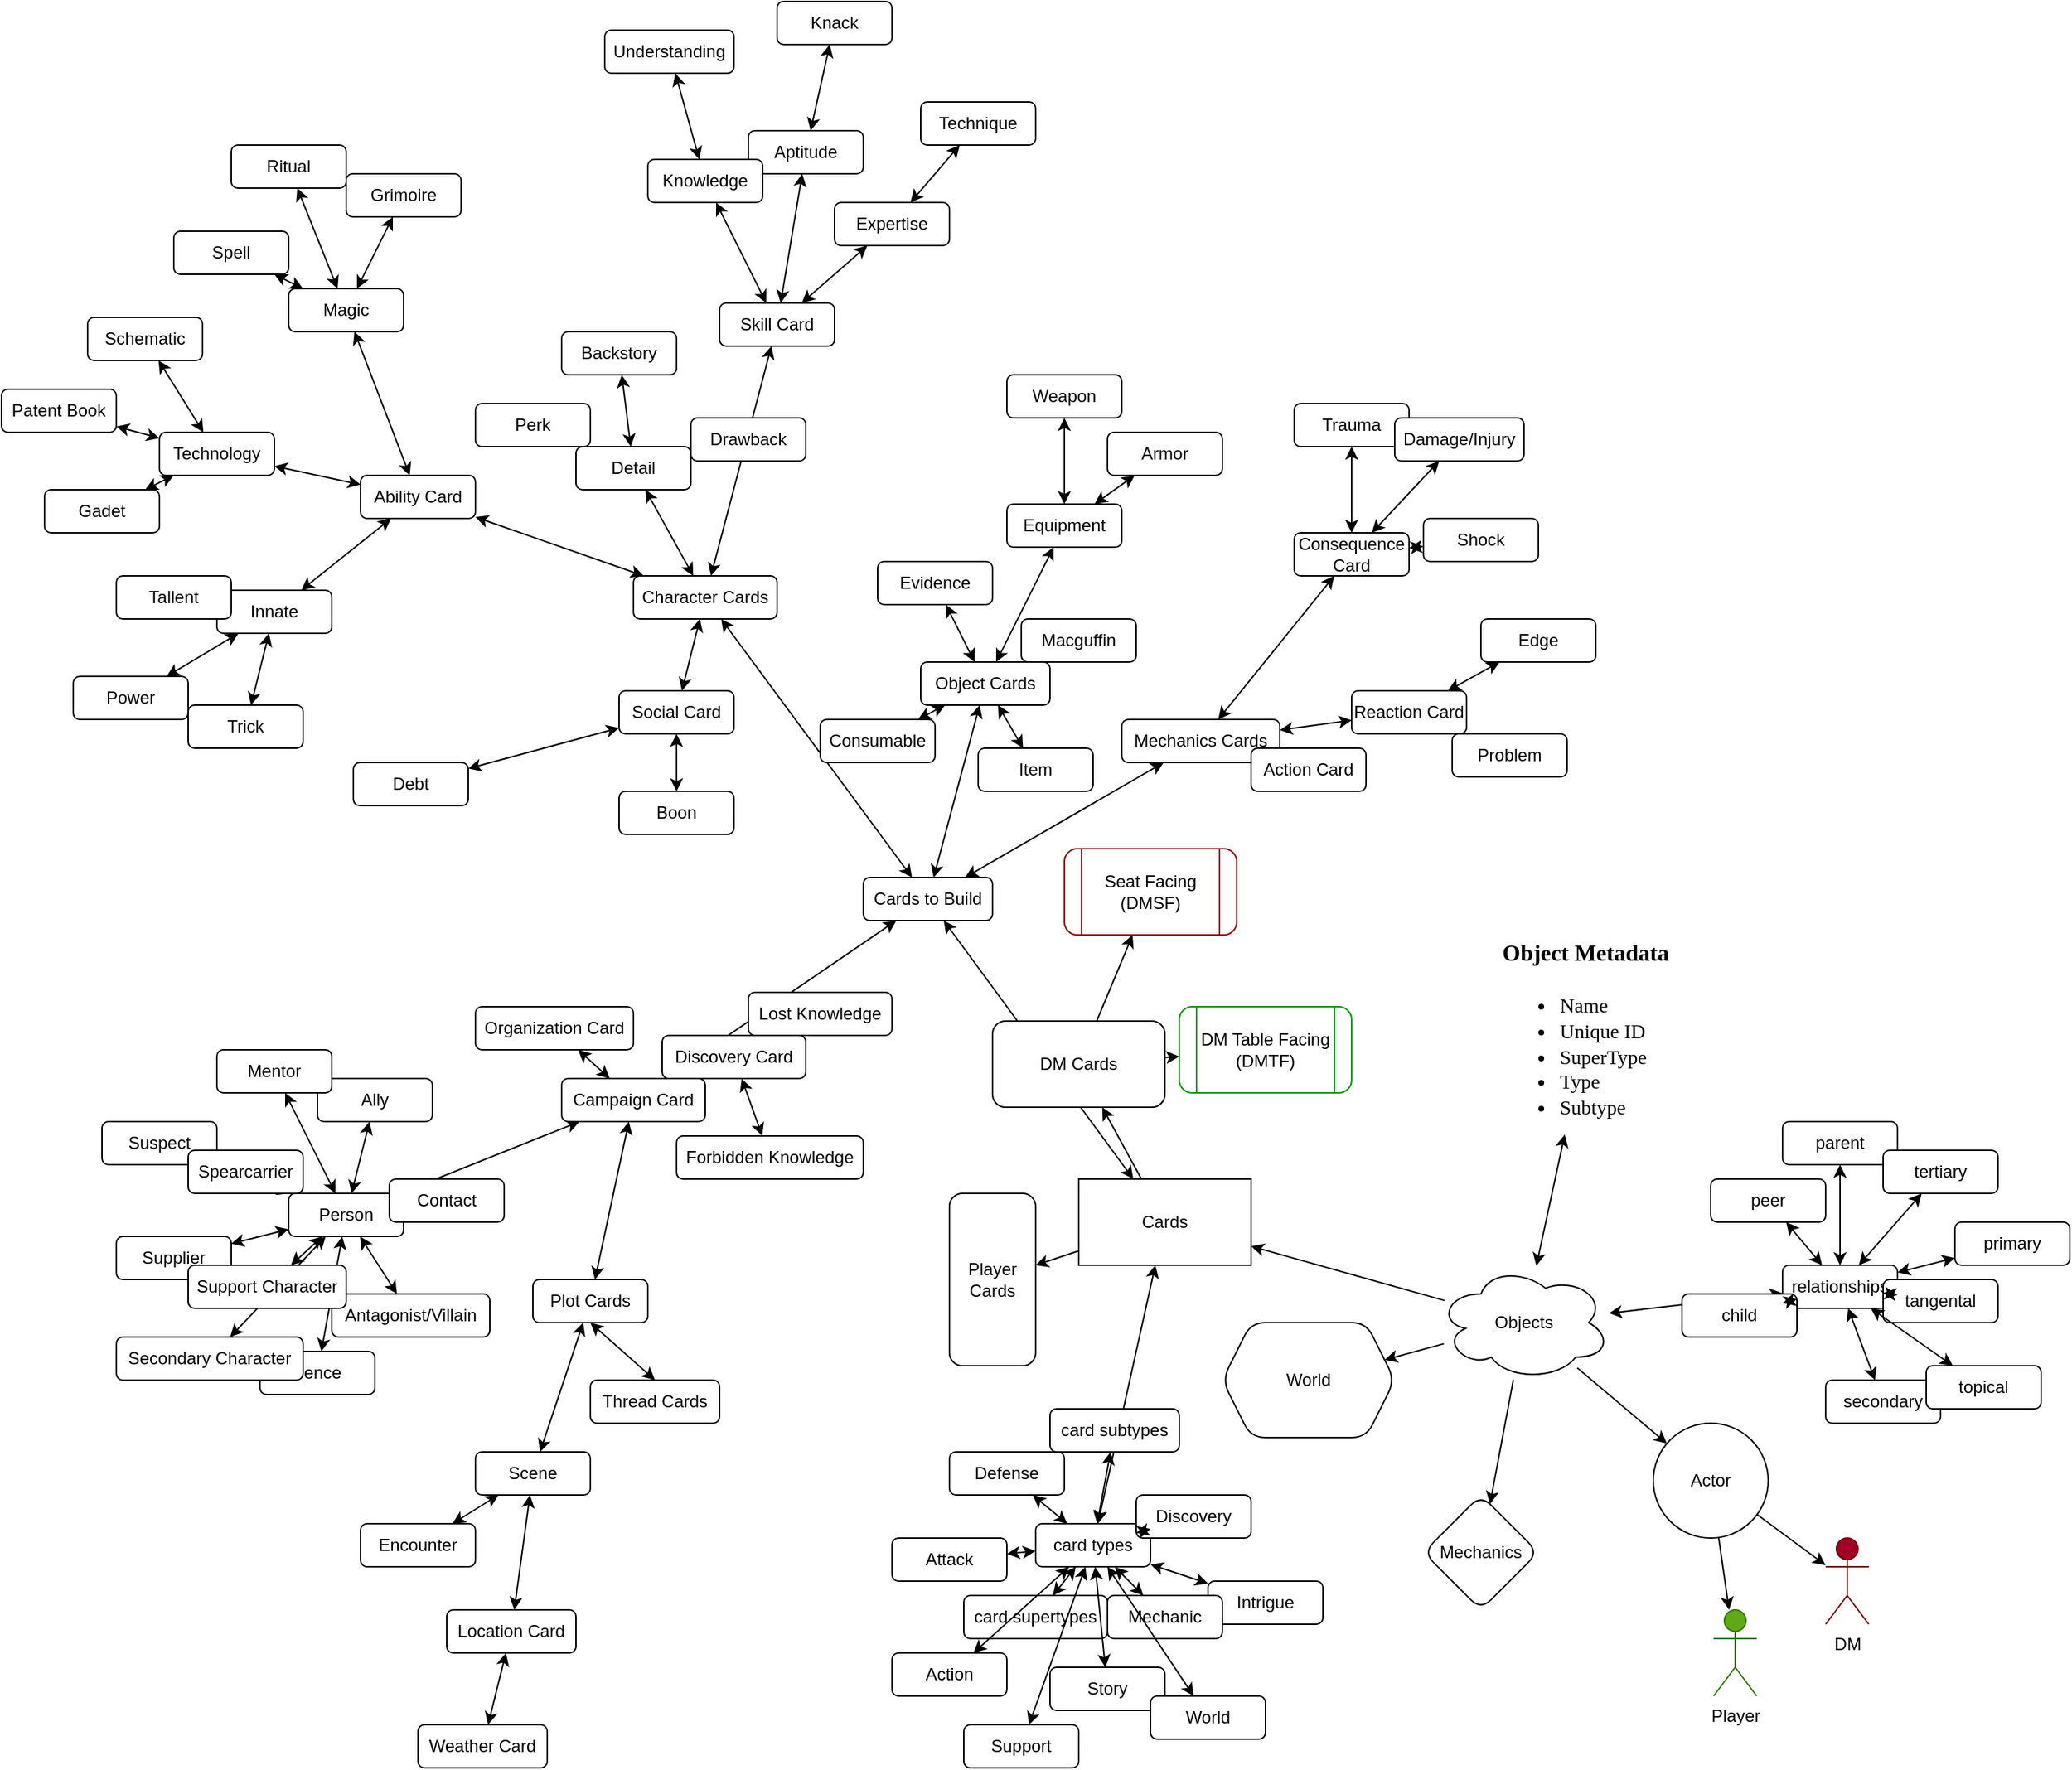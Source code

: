 <mxfile version="14.1.8" type="github">
  <diagram id="Wg79kzeXX8Hx6JJXhI_n" name="Page-1">
    <mxGraphModel dx="877" dy="781" grid="1" gridSize="10" guides="1" tooltips="1" connect="1" arrows="1" fold="1" page="1" pageScale="1" pageWidth="850" pageHeight="1100" math="0" shadow="0">
      <root>
        <mxCell id="0" />
        <mxCell id="1" parent="0" />
        <mxCell id="DBxRLgU86FNpdOyWn9P9-1" style="edgeStyle=orthogonalEdgeStyle;rounded=0;orthogonalLoop=1;jettySize=auto;html=1;exitDx=0;exitDy=0;entryDx=0;entryDy=0;curved=1;noEdgeStyle=1;" parent="1" source="DBxRLgU86FNpdOyWn9P9-5" target="DBxRLgU86FNpdOyWn9P9-10" edge="1">
          <mxGeometry relative="1" as="geometry" />
        </mxCell>
        <mxCell id="DBxRLgU86FNpdOyWn9P9-2" style="edgeStyle=orthogonalEdgeStyle;rounded=0;orthogonalLoop=1;jettySize=auto;html=1;exitDx=0;exitDy=0;entryDx=0;entryDy=0;curved=1;noEdgeStyle=1;" parent="1" source="DBxRLgU86FNpdOyWn9P9-5" target="DBxRLgU86FNpdOyWn9P9-17" edge="1">
          <mxGeometry relative="1" as="geometry" />
        </mxCell>
        <mxCell id="DBxRLgU86FNpdOyWn9P9-3" style="edgeStyle=orthogonalEdgeStyle;curved=1;rounded=0;orthogonalLoop=1;jettySize=auto;html=1;exitDx=0;exitDy=0;entryDx=0;entryDy=0;startArrow=classic;startFill=1;fontColor=#000000;noEdgeStyle=1;" parent="1" source="DBxRLgU86FNpdOyWn9P9-5" target="DBxRLgU86FNpdOyWn9P9-29" edge="1">
          <mxGeometry relative="1" as="geometry" />
        </mxCell>
        <mxCell id="DBxRLgU86FNpdOyWn9P9-4" style="edgeStyle=orthogonalEdgeStyle;curved=1;rounded=0;orthogonalLoop=1;jettySize=auto;html=1;exitDx=0;exitDy=0;startArrow=classic;startFill=1;fontColor=#000000;noEdgeStyle=1;" parent="1" source="DBxRLgU86FNpdOyWn9P9-5" target="DBxRLgU86FNpdOyWn9P9-68" edge="1">
          <mxGeometry relative="1" as="geometry" />
        </mxCell>
        <mxCell id="DBxRLgU86FNpdOyWn9P9-5" value="Cards" style="rounded=0;whiteSpace=wrap;html=1;glass=0;sketch=0;" parent="1" vertex="1">
          <mxGeometry x="791" y="861" width="120" height="60" as="geometry" />
        </mxCell>
        <mxCell id="DBxRLgU86FNpdOyWn9P9-6" style="edgeStyle=orthogonalEdgeStyle;rounded=0;orthogonalLoop=1;jettySize=auto;html=1;exitDx=0;exitDy=0;entryDx=0;entryDy=0;entryPerimeter=0;curved=1;noEdgeStyle=1;" parent="1" source="DBxRLgU86FNpdOyWn9P9-8" target="DBxRLgU86FNpdOyWn9P9-13" edge="1">
          <mxGeometry relative="1" as="geometry" />
        </mxCell>
        <mxCell id="DBxRLgU86FNpdOyWn9P9-7" style="edgeStyle=orthogonalEdgeStyle;rounded=0;orthogonalLoop=1;jettySize=auto;html=1;exitDx=0;exitDy=0;entryDx=0;entryDy=0;entryPerimeter=0;curved=1;noEdgeStyle=1;" parent="1" source="DBxRLgU86FNpdOyWn9P9-8" target="DBxRLgU86FNpdOyWn9P9-14" edge="1">
          <mxGeometry relative="1" as="geometry" />
        </mxCell>
        <mxCell id="DBxRLgU86FNpdOyWn9P9-8" value="Actor" style="ellipse;whiteSpace=wrap;html=1;aspect=fixed;rounded=1;glass=0;sketch=0;" parent="1" vertex="1">
          <mxGeometry x="1191" y="1031" width="80" height="80" as="geometry" />
        </mxCell>
        <mxCell id="DBxRLgU86FNpdOyWn9P9-9" value="Mechanics" style="rhombus;whiteSpace=wrap;html=1;rounded=1;glass=0;sketch=0;" parent="1" vertex="1">
          <mxGeometry x="1031" y="1081" width="80" height="80" as="geometry" />
        </mxCell>
        <mxCell id="DBxRLgU86FNpdOyWn9P9-10" value="Player Cards" style="rounded=1;whiteSpace=wrap;html=1;glass=0;sketch=0;direction=south;" parent="1" vertex="1">
          <mxGeometry x="701" y="871" width="60" height="120" as="geometry" />
        </mxCell>
        <mxCell id="DBxRLgU86FNpdOyWn9P9-11" value="DM Table Facing&lt;br&gt;(DMTF)" style="shape=process;whiteSpace=wrap;html=1;backgroundOutline=1;rounded=1;glass=0;sketch=0;strokeColor=#009900;" parent="1" vertex="1">
          <mxGeometry x="861" y="741" width="120" height="60" as="geometry" />
        </mxCell>
        <mxCell id="DBxRLgU86FNpdOyWn9P9-12" value="Seat Facing&lt;br&gt;(DMSF)" style="shape=process;whiteSpace=wrap;html=1;backgroundOutline=1;rounded=1;glass=0;sketch=0;strokeColor=#990000;" parent="1" vertex="1">
          <mxGeometry x="781" y="631" width="120" height="60" as="geometry" />
        </mxCell>
        <mxCell id="DBxRLgU86FNpdOyWn9P9-13" value="DM" style="shape=umlActor;verticalLabelPosition=bottom;verticalAlign=top;html=1;outlineConnect=0;rounded=1;glass=0;sketch=0;fillColor=#a20025;strokeColor=#6F0000;" parent="1" vertex="1">
          <mxGeometry x="1311" y="1111" width="30" height="60" as="geometry" />
        </mxCell>
        <mxCell id="DBxRLgU86FNpdOyWn9P9-14" value="Player" style="shape=umlActor;verticalLabelPosition=bottom;verticalAlign=top;html=1;outlineConnect=0;rounded=1;glass=0;sketch=0;fillColor=#60a917;strokeColor=#2D7600;" parent="1" vertex="1">
          <mxGeometry x="1233" y="1161" width="30" height="60" as="geometry" />
        </mxCell>
        <mxCell id="DBxRLgU86FNpdOyWn9P9-15" style="edgeStyle=orthogonalEdgeStyle;rounded=0;orthogonalLoop=1;jettySize=auto;html=1;exitDx=0;exitDy=0;entryDx=0;entryDy=0;curved=1;noEdgeStyle=1;" parent="1" source="DBxRLgU86FNpdOyWn9P9-17" target="DBxRLgU86FNpdOyWn9P9-11" edge="1">
          <mxGeometry relative="1" as="geometry" />
        </mxCell>
        <mxCell id="DBxRLgU86FNpdOyWn9P9-16" style="edgeStyle=orthogonalEdgeStyle;rounded=0;orthogonalLoop=1;jettySize=auto;html=1;exitDx=0;exitDy=0;entryDx=0;entryDy=0;curved=1;noEdgeStyle=1;" parent="1" source="DBxRLgU86FNpdOyWn9P9-17" target="DBxRLgU86FNpdOyWn9P9-12" edge="1">
          <mxGeometry relative="1" as="geometry" />
        </mxCell>
        <mxCell id="DBxRLgU86FNpdOyWn9P9-17" value="DM Cards" style="rounded=1;whiteSpace=wrap;html=1;glass=0;sketch=0;" parent="1" vertex="1">
          <mxGeometry x="731" y="751" width="120" height="60" as="geometry" />
        </mxCell>
        <mxCell id="DBxRLgU86FNpdOyWn9P9-18" style="edgeStyle=orthogonalEdgeStyle;curved=1;rounded=0;orthogonalLoop=1;jettySize=auto;html=1;exitDx=0;exitDy=0;entryDx=0;entryDy=0;entryPerimeter=0;startArrow=classic;startFill=1;noEdgeStyle=1;" parent="1" source="DBxRLgU86FNpdOyWn9P9-19" target="DBxRLgU86FNpdOyWn9P9-25" edge="1">
          <mxGeometry relative="1" as="geometry" />
        </mxCell>
        <mxCell id="DBxRLgU86FNpdOyWn9P9-19" value="&lt;h1&gt;&lt;font face=&quot;Times New Roman&quot; style=&quot;font-size: 16px&quot;&gt;Object Metadata&lt;/font&gt;&lt;/h1&gt;&lt;div style=&quot;font-size: 14px&quot;&gt;&lt;ul&gt;&lt;li&gt;&lt;font face=&quot;Times New Roman&quot; style=&quot;font-size: 14px&quot;&gt;Name&lt;/font&gt;&lt;/li&gt;&lt;li&gt;&lt;font face=&quot;Times New Roman&quot; style=&quot;font-size: 14px&quot;&gt;Unique ID&lt;/font&gt;&lt;/li&gt;&lt;li&gt;&lt;font face=&quot;Times New Roman&quot; style=&quot;font-size: 14px&quot;&gt;SuperType&lt;/font&gt;&lt;/li&gt;&lt;li&gt;&lt;font face=&quot;Times New Roman&quot; style=&quot;font-size: 14px&quot;&gt;Type&lt;/font&gt;&lt;/li&gt;&lt;li&gt;&lt;font face=&quot;Times New Roman&quot; style=&quot;font-size: 14px&quot;&gt;Subtype&lt;/font&gt;&lt;/li&gt;&lt;/ul&gt;&lt;/div&gt;" style="text;html=1;strokeColor=none;fillColor=none;spacing=5;spacingTop=-20;whiteSpace=wrap;overflow=hidden;rounded=0;glass=0;sketch=0;" parent="1" vertex="1">
          <mxGeometry x="1081" y="681" width="129" height="149" as="geometry" />
        </mxCell>
        <mxCell id="DBxRLgU86FNpdOyWn9P9-20" style="edgeStyle=orthogonalEdgeStyle;rounded=0;orthogonalLoop=1;jettySize=auto;html=1;exitDx=0;exitDy=0;exitPerimeter=0;entryDx=0;entryDy=0;curved=1;noEdgeStyle=1;" parent="1" source="DBxRLgU86FNpdOyWn9P9-25" target="DBxRLgU86FNpdOyWn9P9-9" edge="1">
          <mxGeometry relative="1" as="geometry" />
        </mxCell>
        <mxCell id="DBxRLgU86FNpdOyWn9P9-21" style="edgeStyle=orthogonalEdgeStyle;rounded=0;orthogonalLoop=1;jettySize=auto;html=1;exitDx=0;exitDy=0;exitPerimeter=0;entryDx=0;entryDy=0;curved=1;noEdgeStyle=1;" parent="1" source="DBxRLgU86FNpdOyWn9P9-25" target="DBxRLgU86FNpdOyWn9P9-8" edge="1">
          <mxGeometry relative="1" as="geometry" />
        </mxCell>
        <mxCell id="DBxRLgU86FNpdOyWn9P9-22" style="edgeStyle=orthogonalEdgeStyle;rounded=0;orthogonalLoop=1;jettySize=auto;html=1;exitDx=0;exitDy=0;exitPerimeter=0;entryDx=0;entryDy=0;curved=1;noEdgeStyle=1;" parent="1" source="DBxRLgU86FNpdOyWn9P9-25" target="DBxRLgU86FNpdOyWn9P9-5" edge="1">
          <mxGeometry relative="1" as="geometry" />
        </mxCell>
        <mxCell id="DBxRLgU86FNpdOyWn9P9-23" style="edgeStyle=orthogonalEdgeStyle;rounded=0;orthogonalLoop=1;jettySize=auto;html=1;exitDx=0;exitDy=0;exitPerimeter=0;entryDx=0;entryDy=0;curved=1;noEdgeStyle=1;" parent="1" source="DBxRLgU86FNpdOyWn9P9-25" target="DBxRLgU86FNpdOyWn9P9-26" edge="1">
          <mxGeometry relative="1" as="geometry" />
        </mxCell>
        <mxCell id="DBxRLgU86FNpdOyWn9P9-24" style="edgeStyle=orthogonalEdgeStyle;curved=1;rounded=0;orthogonalLoop=1;jettySize=auto;html=1;exitDx=0;exitDy=0;exitPerimeter=0;entryDx=0;entryDy=0;startArrow=classic;startFill=1;fontColor=#000000;noEdgeStyle=1;" parent="1" source="DBxRLgU86FNpdOyWn9P9-25" target="DBxRLgU86FNpdOyWn9P9-50" edge="1">
          <mxGeometry relative="1" as="geometry" />
        </mxCell>
        <mxCell id="DBxRLgU86FNpdOyWn9P9-25" value="Objects" style="ellipse;shape=cloud;whiteSpace=wrap;html=1;rounded=1;glass=0;sketch=0;strokeColor=#000000;" parent="1" vertex="1">
          <mxGeometry x="1041" y="921" width="120" height="80" as="geometry" />
        </mxCell>
        <mxCell id="DBxRLgU86FNpdOyWn9P9-26" value="World" style="shape=hexagon;perimeter=hexagonPerimeter2;whiteSpace=wrap;html=1;fixedSize=1;rounded=1;glass=0;sketch=0;strokeColor=#000000;" parent="1" vertex="1">
          <mxGeometry x="891" y="961" width="120" height="80" as="geometry" />
        </mxCell>
        <mxCell id="DBxRLgU86FNpdOyWn9P9-27" style="edgeStyle=orthogonalEdgeStyle;curved=1;rounded=0;orthogonalLoop=1;jettySize=auto;html=1;exitDx=0;exitDy=0;startArrow=classic;startFill=1;fontColor=#000000;noEdgeStyle=1;" parent="1" source="DBxRLgU86FNpdOyWn9P9-28" target="DBxRLgU86FNpdOyWn9P9-29" edge="1">
          <mxGeometry relative="1" as="geometry">
            <Array as="points" />
          </mxGeometry>
        </mxCell>
        <mxCell id="DBxRLgU86FNpdOyWn9P9-28" value="card supertypes " style="whiteSpace=wrap;html=1;rounded=1;glass=0;sketch=0;strokeColor=#000000;fontColor=#000000;" parent="1" vertex="1">
          <mxGeometry x="711" y="1151" width="100" height="30" as="geometry" />
        </mxCell>
        <mxCell id="DBxRLgU86FNpdOyWn9P9-29" value="card types " style="whiteSpace=wrap;html=1;rounded=1;glass=0;sketch=0;strokeColor=#000000;fontColor=#000000;" parent="1" vertex="1">
          <mxGeometry x="761" y="1101" width="80" height="30" as="geometry" />
        </mxCell>
        <mxCell id="DBxRLgU86FNpdOyWn9P9-30" value=" card subtypes" style="whiteSpace=wrap;html=1;rounded=1;glass=0;sketch=0;strokeColor=#000000;fontColor=#000000;" parent="1" vertex="1">
          <mxGeometry x="771" y="1021" width="90" height="30" as="geometry" />
        </mxCell>
        <mxCell id="DBxRLgU86FNpdOyWn9P9-31" value="" style="startArrow=classic;startFill=1;fontColor=#000000;noEdgeStyle=1;edgeStyle=orthogonalEdgeStyle;" parent="1" source="DBxRLgU86FNpdOyWn9P9-29" target="DBxRLgU86FNpdOyWn9P9-30" edge="1">
          <mxGeometry x="-1698.335" y="196.333" as="geometry" />
        </mxCell>
        <mxCell id="DBxRLgU86FNpdOyWn9P9-32" value=" Action" style="whiteSpace=wrap;html=1;rounded=1;glass=0;sketch=0;strokeColor=#000000;fontColor=#000000;" parent="1" vertex="1">
          <mxGeometry x="661" y="1191" width="80" height="30" as="geometry" />
        </mxCell>
        <mxCell id="DBxRLgU86FNpdOyWn9P9-33" value="" style="startArrow=classic;startFill=1;fontColor=#000000;noEdgeStyle=1;edgeStyle=orthogonalEdgeStyle;" parent="1" source="DBxRLgU86FNpdOyWn9P9-29" target="DBxRLgU86FNpdOyWn9P9-32" edge="1">
          <mxGeometry x="-1698.335" y="196.333" as="geometry" />
        </mxCell>
        <mxCell id="DBxRLgU86FNpdOyWn9P9-34" value=" Intrigue" style="whiteSpace=wrap;html=1;rounded=1;glass=0;sketch=0;strokeColor=#000000;fontColor=#000000;" parent="1" vertex="1">
          <mxGeometry x="881" y="1141" width="80" height="30" as="geometry" />
        </mxCell>
        <mxCell id="DBxRLgU86FNpdOyWn9P9-35" value="" style="startArrow=classic;startFill=1;fontColor=#000000;noEdgeStyle=1;edgeStyle=orthogonalEdgeStyle;" parent="1" source="DBxRLgU86FNpdOyWn9P9-29" target="DBxRLgU86FNpdOyWn9P9-34" edge="1">
          <mxGeometry x="-1698.335" y="196.333" as="geometry" />
        </mxCell>
        <mxCell id="DBxRLgU86FNpdOyWn9P9-36" value=" Discovery" style="whiteSpace=wrap;html=1;rounded=1;glass=0;sketch=0;strokeColor=#000000;fontColor=#000000;" parent="1" vertex="1">
          <mxGeometry x="831" y="1081" width="80" height="30" as="geometry" />
        </mxCell>
        <mxCell id="DBxRLgU86FNpdOyWn9P9-37" value="" style="startArrow=classic;startFill=1;fontColor=#000000;noEdgeStyle=1;edgeStyle=orthogonalEdgeStyle;" parent="1" source="DBxRLgU86FNpdOyWn9P9-29" target="DBxRLgU86FNpdOyWn9P9-36" edge="1">
          <mxGeometry x="-1698.335" y="196.333" as="geometry" />
        </mxCell>
        <mxCell id="DBxRLgU86FNpdOyWn9P9-38" value=" Story" style="whiteSpace=wrap;html=1;rounded=1;glass=0;sketch=0;strokeColor=#000000;fontColor=#000000;" parent="1" vertex="1">
          <mxGeometry x="771" y="1201" width="80" height="30" as="geometry" />
        </mxCell>
        <mxCell id="DBxRLgU86FNpdOyWn9P9-39" value="" style="startArrow=classic;startFill=1;fontColor=#000000;noEdgeStyle=1;edgeStyle=orthogonalEdgeStyle;" parent="1" source="DBxRLgU86FNpdOyWn9P9-29" target="DBxRLgU86FNpdOyWn9P9-38" edge="1">
          <mxGeometry x="-1698.335" y="196.333" as="geometry" />
        </mxCell>
        <mxCell id="DBxRLgU86FNpdOyWn9P9-40" value=" Mechanic" style="whiteSpace=wrap;html=1;rounded=1;glass=0;sketch=0;strokeColor=#000000;fontColor=#000000;" parent="1" vertex="1">
          <mxGeometry x="811" y="1151" width="80" height="30" as="geometry" />
        </mxCell>
        <mxCell id="DBxRLgU86FNpdOyWn9P9-41" value="" style="startArrow=classic;startFill=1;fontColor=#000000;noEdgeStyle=1;edgeStyle=orthogonalEdgeStyle;" parent="1" source="DBxRLgU86FNpdOyWn9P9-29" target="DBxRLgU86FNpdOyWn9P9-40" edge="1">
          <mxGeometry x="-1698.335" y="196.333" as="geometry" />
        </mxCell>
        <mxCell id="DBxRLgU86FNpdOyWn9P9-42" value=" Attack" style="whiteSpace=wrap;html=1;rounded=1;glass=0;sketch=0;strokeColor=#000000;fontColor=#000000;" parent="1" vertex="1">
          <mxGeometry x="661" y="1111" width="80" height="30" as="geometry" />
        </mxCell>
        <mxCell id="DBxRLgU86FNpdOyWn9P9-43" value="" style="startArrow=classic;startFill=1;fontColor=#000000;noEdgeStyle=1;edgeStyle=orthogonalEdgeStyle;" parent="1" source="DBxRLgU86FNpdOyWn9P9-29" target="DBxRLgU86FNpdOyWn9P9-42" edge="1">
          <mxGeometry x="-1698.335" y="196.333" as="geometry" />
        </mxCell>
        <mxCell id="DBxRLgU86FNpdOyWn9P9-44" value=" Defense" style="whiteSpace=wrap;html=1;rounded=1;glass=0;sketch=0;strokeColor=#000000;fontColor=#000000;" parent="1" vertex="1">
          <mxGeometry x="701" y="1051" width="80" height="30" as="geometry" />
        </mxCell>
        <mxCell id="DBxRLgU86FNpdOyWn9P9-45" value="" style="startArrow=classic;startFill=1;fontColor=#000000;noEdgeStyle=1;edgeStyle=orthogonalEdgeStyle;" parent="1" source="DBxRLgU86FNpdOyWn9P9-29" target="DBxRLgU86FNpdOyWn9P9-44" edge="1">
          <mxGeometry x="-1698.335" y="196.333" as="geometry" />
        </mxCell>
        <mxCell id="DBxRLgU86FNpdOyWn9P9-46" value=" Support" style="whiteSpace=wrap;html=1;rounded=1;glass=0;sketch=0;strokeColor=#000000;fontColor=#000000;" parent="1" vertex="1">
          <mxGeometry x="711" y="1241" width="80" height="30" as="geometry" />
        </mxCell>
        <mxCell id="DBxRLgU86FNpdOyWn9P9-47" value="" style="startArrow=classic;startFill=1;fontColor=#000000;noEdgeStyle=1;edgeStyle=orthogonalEdgeStyle;" parent="1" source="DBxRLgU86FNpdOyWn9P9-29" target="DBxRLgU86FNpdOyWn9P9-46" edge="1">
          <mxGeometry x="-1698.335" y="196.333" as="geometry" />
        </mxCell>
        <mxCell id="DBxRLgU86FNpdOyWn9P9-48" value=" World" style="whiteSpace=wrap;html=1;rounded=1;glass=0;sketch=0;strokeColor=#000000;fontColor=#000000;" parent="1" vertex="1">
          <mxGeometry x="841" y="1221" width="80" height="30" as="geometry" />
        </mxCell>
        <mxCell id="DBxRLgU86FNpdOyWn9P9-49" value="" style="startArrow=classic;startFill=1;fontColor=#000000;noEdgeStyle=1;edgeStyle=orthogonalEdgeStyle;" parent="1" source="DBxRLgU86FNpdOyWn9P9-29" target="DBxRLgU86FNpdOyWn9P9-48" edge="1">
          <mxGeometry x="-1698.335" y="196.333" as="geometry" />
        </mxCell>
        <mxCell id="DBxRLgU86FNpdOyWn9P9-50" value="relationships " style="whiteSpace=wrap;html=1;rounded=1;glass=0;sketch=0;strokeColor=#000000;fontColor=#000000;" parent="1" vertex="1">
          <mxGeometry x="1281" y="921" width="80" height="30" as="geometry" />
        </mxCell>
        <mxCell id="DBxRLgU86FNpdOyWn9P9-51" value=" parent" style="whiteSpace=wrap;html=1;rounded=1;glass=0;sketch=0;strokeColor=#000000;fontColor=#000000;" parent="1" vertex="1">
          <mxGeometry x="1281" y="821" width="80" height="30" as="geometry" />
        </mxCell>
        <mxCell id="DBxRLgU86FNpdOyWn9P9-52" value="" style="startArrow=classic;startFill=1;fontColor=#000000;noEdgeStyle=1;edgeStyle=orthogonalEdgeStyle;" parent="1" source="DBxRLgU86FNpdOyWn9P9-50" target="DBxRLgU86FNpdOyWn9P9-51" edge="1">
          <mxGeometry x="-1260.335" y="-105.667" as="geometry" />
        </mxCell>
        <mxCell id="DBxRLgU86FNpdOyWn9P9-53" value=" child" style="whiteSpace=wrap;html=1;rounded=1;glass=0;sketch=0;strokeColor=#000000;fontColor=#000000;" parent="1" vertex="1">
          <mxGeometry x="1211" y="941" width="80" height="30" as="geometry" />
        </mxCell>
        <mxCell id="DBxRLgU86FNpdOyWn9P9-54" value="" style="startArrow=classic;startFill=1;fontColor=#000000;noEdgeStyle=1;edgeStyle=orthogonalEdgeStyle;" parent="1" source="DBxRLgU86FNpdOyWn9P9-50" target="DBxRLgU86FNpdOyWn9P9-53" edge="1">
          <mxGeometry x="-1260.335" y="-105.667" as="geometry" />
        </mxCell>
        <mxCell id="DBxRLgU86FNpdOyWn9P9-55" value=" peer" style="whiteSpace=wrap;html=1;rounded=1;glass=0;sketch=0;strokeColor=#000000;fontColor=#000000;" parent="1" vertex="1">
          <mxGeometry x="1231" y="861" width="80" height="30" as="geometry" />
        </mxCell>
        <mxCell id="DBxRLgU86FNpdOyWn9P9-56" value="" style="startArrow=classic;startFill=1;fontColor=#000000;noEdgeStyle=1;edgeStyle=orthogonalEdgeStyle;" parent="1" source="DBxRLgU86FNpdOyWn9P9-50" target="DBxRLgU86FNpdOyWn9P9-55" edge="1">
          <mxGeometry x="-1260.335" y="-105.667" as="geometry" />
        </mxCell>
        <mxCell id="DBxRLgU86FNpdOyWn9P9-57" value=" primary" style="whiteSpace=wrap;html=1;rounded=1;glass=0;sketch=0;strokeColor=#000000;fontColor=#000000;" parent="1" vertex="1">
          <mxGeometry x="1401" y="891" width="80" height="30" as="geometry" />
        </mxCell>
        <mxCell id="DBxRLgU86FNpdOyWn9P9-58" value="" style="startArrow=classic;startFill=1;fontColor=#000000;noEdgeStyle=1;edgeStyle=orthogonalEdgeStyle;" parent="1" source="DBxRLgU86FNpdOyWn9P9-50" target="DBxRLgU86FNpdOyWn9P9-57" edge="1">
          <mxGeometry x="-1260.335" y="-105.667" as="geometry" />
        </mxCell>
        <mxCell id="DBxRLgU86FNpdOyWn9P9-59" value=" secondary" style="whiteSpace=wrap;html=1;rounded=1;glass=0;sketch=0;strokeColor=#000000;fontColor=#000000;" parent="1" vertex="1">
          <mxGeometry x="1311" y="1001" width="80" height="30" as="geometry" />
        </mxCell>
        <mxCell id="DBxRLgU86FNpdOyWn9P9-60" value="" style="startArrow=classic;startFill=1;fontColor=#000000;noEdgeStyle=1;edgeStyle=orthogonalEdgeStyle;" parent="1" source="DBxRLgU86FNpdOyWn9P9-50" target="DBxRLgU86FNpdOyWn9P9-59" edge="1">
          <mxGeometry x="-1260.335" y="-105.667" as="geometry" />
        </mxCell>
        <mxCell id="DBxRLgU86FNpdOyWn9P9-61" value=" tertiary" style="whiteSpace=wrap;html=1;rounded=1;glass=0;sketch=0;strokeColor=#000000;fontColor=#000000;" parent="1" vertex="1">
          <mxGeometry x="1351" y="841" width="80" height="30" as="geometry" />
        </mxCell>
        <mxCell id="DBxRLgU86FNpdOyWn9P9-62" value="" style="startArrow=classic;startFill=1;fontColor=#000000;noEdgeStyle=1;edgeStyle=orthogonalEdgeStyle;" parent="1" source="DBxRLgU86FNpdOyWn9P9-50" target="DBxRLgU86FNpdOyWn9P9-61" edge="1">
          <mxGeometry x="-1260.335" y="-105.667" as="geometry" />
        </mxCell>
        <mxCell id="DBxRLgU86FNpdOyWn9P9-63" value=" tangental" style="whiteSpace=wrap;html=1;rounded=1;glass=0;sketch=0;strokeColor=#000000;fontColor=#000000;" parent="1" vertex="1">
          <mxGeometry x="1351" y="931" width="80" height="30" as="geometry" />
        </mxCell>
        <mxCell id="DBxRLgU86FNpdOyWn9P9-64" value="" style="startArrow=classic;startFill=1;fontColor=#000000;noEdgeStyle=1;edgeStyle=orthogonalEdgeStyle;" parent="1" source="DBxRLgU86FNpdOyWn9P9-50" target="DBxRLgU86FNpdOyWn9P9-63" edge="1">
          <mxGeometry x="-1260.335" y="-105.667" as="geometry" />
        </mxCell>
        <mxCell id="DBxRLgU86FNpdOyWn9P9-65" value=" topical" style="whiteSpace=wrap;html=1;rounded=1;glass=0;sketch=0;strokeColor=#000000;fontColor=#000000;" parent="1" vertex="1">
          <mxGeometry x="1381" y="991" width="80" height="30" as="geometry" />
        </mxCell>
        <mxCell id="DBxRLgU86FNpdOyWn9P9-66" value="" style="startArrow=classic;startFill=1;fontColor=#000000;noEdgeStyle=1;edgeStyle=orthogonalEdgeStyle;" parent="1" source="DBxRLgU86FNpdOyWn9P9-50" target="DBxRLgU86FNpdOyWn9P9-65" edge="1">
          <mxGeometry x="-1260.335" y="-105.667" as="geometry" />
        </mxCell>
        <mxCell id="DBxRLgU86FNpdOyWn9P9-67" style="edgeStyle=orthogonalEdgeStyle;curved=1;rounded=0;orthogonalLoop=1;jettySize=auto;html=1;exitDx=0;exitDy=0;entryDx=0;entryDy=0;startArrow=classic;startFill=1;fontColor=#000000;noEdgeStyle=1;" parent="1" source="DBxRLgU86FNpdOyWn9P9-68" target="DBxRLgU86FNpdOyWn9P9-93" edge="1">
          <mxGeometry relative="1" as="geometry" />
        </mxCell>
        <mxCell id="DBxRLgU86FNpdOyWn9P9-68" value="Cards to Build " style="whiteSpace=wrap;html=1;rounded=1;glass=0;sketch=0;strokeColor=#000000;fontColor=#000000;" parent="1" vertex="1">
          <mxGeometry x="641" y="651" width="90" height="30" as="geometry" />
        </mxCell>
        <mxCell id="DBxRLgU86FNpdOyWn9P9-69" style="edgeStyle=orthogonalEdgeStyle;curved=1;rounded=0;orthogonalLoop=1;jettySize=auto;html=1;exitDx=0;exitDy=0;entryDx=0;entryDy=0;startArrow=classic;startFill=1;fontColor=#000000;noEdgeStyle=1;" parent="1" source="DBxRLgU86FNpdOyWn9P9-72" target="DBxRLgU86FNpdOyWn9P9-181" edge="1">
          <mxGeometry relative="1" as="geometry" />
        </mxCell>
        <mxCell id="DBxRLgU86FNpdOyWn9P9-70" style="edgeStyle=orthogonalEdgeStyle;curved=1;rounded=0;orthogonalLoop=1;jettySize=auto;html=1;exitDx=0;exitDy=0;entryDx=0;entryDy=0;startArrow=classic;startFill=1;fontColor=#000000;noEdgeStyle=1;" parent="1" source="DBxRLgU86FNpdOyWn9P9-72" target="DBxRLgU86FNpdOyWn9P9-190" edge="1">
          <mxGeometry relative="1" as="geometry" />
        </mxCell>
        <mxCell id="DBxRLgU86FNpdOyWn9P9-71" style="edgeStyle=orthogonalEdgeStyle;curved=1;rounded=0;orthogonalLoop=1;jettySize=auto;html=1;exitDx=0;exitDy=0;entryDx=0;entryDy=0;startArrow=classic;startFill=1;fontColor=#000000;noEdgeStyle=1;" parent="1" source="DBxRLgU86FNpdOyWn9P9-72" target="DBxRLgU86FNpdOyWn9P9-74" edge="1">
          <mxGeometry relative="1" as="geometry" />
        </mxCell>
        <mxCell id="DBxRLgU86FNpdOyWn9P9-72" value=" Campaign Card" style="whiteSpace=wrap;html=1;rounded=1;glass=0;sketch=0;strokeColor=#000000;fontColor=#000000;" parent="1" vertex="1">
          <mxGeometry x="431" y="791" width="100" height="30" as="geometry" />
        </mxCell>
        <mxCell id="DBxRLgU86FNpdOyWn9P9-73" value="" style="startArrow=classic;startFill=1;fontColor=#000000;noEdgeStyle=1;edgeStyle=orthogonalEdgeStyle;" parent="1" source="DBxRLgU86FNpdOyWn9P9-68" target="DBxRLgU86FNpdOyWn9P9-72" edge="1">
          <mxGeometry x="-2499.335" y="-35.667" as="geometry" />
        </mxCell>
        <mxCell id="DBxRLgU86FNpdOyWn9P9-74" value=" Organization Card" style="whiteSpace=wrap;html=1;rounded=1;glass=0;sketch=0;strokeColor=#000000;fontColor=#000000;" parent="1" vertex="1">
          <mxGeometry x="371" y="741" width="110" height="30" as="geometry" />
        </mxCell>
        <mxCell id="DBxRLgU86FNpdOyWn9P9-75" style="edgeStyle=orthogonalEdgeStyle;curved=1;rounded=0;orthogonalLoop=1;jettySize=auto;html=1;exitDx=0;exitDy=0;entryDx=0;entryDy=0;startArrow=classic;startFill=1;fontColor=#000000;noEdgeStyle=1;" parent="1" source="DBxRLgU86FNpdOyWn9P9-76" target="DBxRLgU86FNpdOyWn9P9-78" edge="1">
          <mxGeometry relative="1" as="geometry">
            <Array as="points" />
          </mxGeometry>
        </mxCell>
        <mxCell id="DBxRLgU86FNpdOyWn9P9-76" value=" Weather Card" style="whiteSpace=wrap;html=1;rounded=1;glass=0;sketch=0;strokeColor=#000000;fontColor=#000000;" parent="1" vertex="1">
          <mxGeometry x="331" y="1241" width="90" height="30" as="geometry" />
        </mxCell>
        <mxCell id="DBxRLgU86FNpdOyWn9P9-77" style="edgeStyle=orthogonalEdgeStyle;curved=1;rounded=0;orthogonalLoop=1;jettySize=auto;html=1;exitDx=0;exitDy=0;entryDx=0;entryDy=0;startArrow=classic;startFill=1;fontColor=#000000;noEdgeStyle=1;" parent="1" source="DBxRLgU86FNpdOyWn9P9-78" target="DBxRLgU86FNpdOyWn9P9-86" edge="1">
          <mxGeometry relative="1" as="geometry">
            <Array as="points" />
          </mxGeometry>
        </mxCell>
        <mxCell id="DBxRLgU86FNpdOyWn9P9-78" value=" Location Card" style="whiteSpace=wrap;html=1;rounded=1;glass=0;sketch=0;strokeColor=#000000;fontColor=#000000;" parent="1" vertex="1">
          <mxGeometry x="351" y="1161" width="90" height="30" as="geometry" />
        </mxCell>
        <mxCell id="DBxRLgU86FNpdOyWn9P9-79" style="edgeStyle=orthogonalEdgeStyle;curved=1;rounded=0;orthogonalLoop=1;jettySize=auto;html=1;exitDx=0;exitDy=0;entryDx=0;entryDy=0;startArrow=classic;startFill=1;fontColor=#000000;noEdgeStyle=1;" parent="1" source="DBxRLgU86FNpdOyWn9P9-82" target="DBxRLgU86FNpdOyWn9P9-86" edge="1">
          <mxGeometry relative="1" as="geometry">
            <Array as="points" />
          </mxGeometry>
        </mxCell>
        <mxCell id="DBxRLgU86FNpdOyWn9P9-80" style="edgeStyle=orthogonalEdgeStyle;curved=1;rounded=0;orthogonalLoop=1;jettySize=auto;html=1;exitDx=0;exitDy=0;entryDx=0;entryDy=0;startArrow=classic;startFill=1;fontColor=#000000;noEdgeStyle=1;" parent="1" source="DBxRLgU86FNpdOyWn9P9-82" target="DBxRLgU86FNpdOyWn9P9-72" edge="1">
          <mxGeometry relative="1" as="geometry">
            <Array as="points" />
          </mxGeometry>
        </mxCell>
        <mxCell id="DBxRLgU86FNpdOyWn9P9-81" style="edgeStyle=orthogonalEdgeStyle;curved=1;rounded=0;orthogonalLoop=1;jettySize=auto;html=1;exitX=0.5;exitY=1;exitDx=0;exitDy=0;entryX=0.5;entryY=0;entryDx=0;entryDy=0;startArrow=classic;startFill=1;fontColor=#000000;noEdgeStyle=1;" parent="1" source="DBxRLgU86FNpdOyWn9P9-82" target="DBxRLgU86FNpdOyWn9P9-83" edge="1">
          <mxGeometry relative="1" as="geometry" />
        </mxCell>
        <mxCell id="DBxRLgU86FNpdOyWn9P9-82" value=" Plot Cards" style="whiteSpace=wrap;html=1;rounded=1;glass=0;sketch=0;strokeColor=#000000;fontColor=#000000;" parent="1" vertex="1">
          <mxGeometry x="411" y="931" width="80" height="30" as="geometry" />
        </mxCell>
        <mxCell id="DBxRLgU86FNpdOyWn9P9-83" value=" Thread Cards" style="whiteSpace=wrap;html=1;rounded=1;glass=0;sketch=0;strokeColor=#000000;fontColor=#000000;" parent="1" vertex="1">
          <mxGeometry x="451" y="1001" width="90" height="30" as="geometry" />
        </mxCell>
        <mxCell id="DBxRLgU86FNpdOyWn9P9-84" value=" Antagonist/Villain" style="whiteSpace=wrap;html=1;rounded=1;glass=0;sketch=0;strokeColor=#000000;fontColor=#000000;" parent="1" vertex="1">
          <mxGeometry x="271" y="941" width="110" height="30" as="geometry" />
        </mxCell>
        <mxCell id="DBxRLgU86FNpdOyWn9P9-85" style="edgeStyle=orthogonalEdgeStyle;curved=1;rounded=0;orthogonalLoop=1;jettySize=auto;html=1;exitDx=0;exitDy=0;entryDx=0;entryDy=0;startArrow=classic;startFill=1;fontColor=#000000;noEdgeStyle=1;" parent="1" source="DBxRLgU86FNpdOyWn9P9-86" target="DBxRLgU86FNpdOyWn9P9-87" edge="1">
          <mxGeometry relative="1" as="geometry">
            <Array as="points" />
          </mxGeometry>
        </mxCell>
        <mxCell id="DBxRLgU86FNpdOyWn9P9-86" value=" Scene" style="whiteSpace=wrap;html=1;rounded=1;glass=0;sketch=0;strokeColor=#000000;fontColor=#000000;" parent="1" vertex="1">
          <mxGeometry x="371" y="1051" width="80" height="30" as="geometry" />
        </mxCell>
        <mxCell id="DBxRLgU86FNpdOyWn9P9-87" value=" Encounter" style="whiteSpace=wrap;html=1;rounded=1;glass=0;sketch=0;strokeColor=#000000;fontColor=#000000;" parent="1" vertex="1">
          <mxGeometry x="291" y="1101" width="80" height="30" as="geometry" />
        </mxCell>
        <mxCell id="DBxRLgU86FNpdOyWn9P9-88" value=" Evidence" style="whiteSpace=wrap;html=1;rounded=1;glass=0;sketch=0;strokeColor=#000000;fontColor=#000000;" parent="1" vertex="1">
          <mxGeometry x="651" y="431" width="80" height="30" as="geometry" />
        </mxCell>
        <mxCell id="DBxRLgU86FNpdOyWn9P9-89" value=" Macguffin" style="whiteSpace=wrap;html=1;rounded=1;glass=0;sketch=0;strokeColor=#000000;fontColor=#000000;" parent="1" vertex="1">
          <mxGeometry x="751" y="471" width="80" height="30" as="geometry" />
        </mxCell>
        <mxCell id="DBxRLgU86FNpdOyWn9P9-90" style="edgeStyle=orthogonalEdgeStyle;curved=1;rounded=0;orthogonalLoop=1;jettySize=auto;html=1;exitDx=0;exitDy=0;entryDx=0;entryDy=0;startArrow=classic;startFill=1;fontColor=#000000;noEdgeStyle=1;" parent="1" source="DBxRLgU86FNpdOyWn9P9-93" target="DBxRLgU86FNpdOyWn9P9-193" edge="1">
          <mxGeometry relative="1" as="geometry" />
        </mxCell>
        <mxCell id="DBxRLgU86FNpdOyWn9P9-91" style="edgeStyle=orthogonalEdgeStyle;curved=1;rounded=0;orthogonalLoop=1;jettySize=auto;html=1;exitDx=0;exitDy=0;entryDx=0;entryDy=0;startArrow=classic;startFill=1;fontColor=#000000;noEdgeStyle=1;" parent="1" source="DBxRLgU86FNpdOyWn9P9-93" target="DBxRLgU86FNpdOyWn9P9-203" edge="1">
          <mxGeometry relative="1" as="geometry" />
        </mxCell>
        <mxCell id="DBxRLgU86FNpdOyWn9P9-92" style="edgeStyle=orthogonalEdgeStyle;curved=1;rounded=0;orthogonalLoop=1;jettySize=auto;html=1;exitDx=0;exitDy=0;entryDx=0;entryDy=0;startArrow=classic;startFill=1;fontColor=#000000;noEdgeStyle=1;" parent="1" source="DBxRLgU86FNpdOyWn9P9-93" target="DBxRLgU86FNpdOyWn9P9-200" edge="1">
          <mxGeometry relative="1" as="geometry" />
        </mxCell>
        <mxCell id="DBxRLgU86FNpdOyWn9P9-93" value=" Mechanics Cards" style="whiteSpace=wrap;html=1;rounded=1;glass=0;sketch=0;strokeColor=#000000;fontColor=#000000;" parent="1" vertex="1">
          <mxGeometry x="821" y="541" width="110" height="30" as="geometry" />
        </mxCell>
        <mxCell id="DBxRLgU86FNpdOyWn9P9-94" value=" Edge" style="whiteSpace=wrap;html=1;rounded=1;glass=0;sketch=0;strokeColor=#000000;fontColor=#000000;" parent="1" vertex="1">
          <mxGeometry x="1071" y="471" width="80" height="30" as="geometry" />
        </mxCell>
        <mxCell id="DBxRLgU86FNpdOyWn9P9-95" value=" Problem" style="whiteSpace=wrap;html=1;rounded=1;glass=0;sketch=0;strokeColor=#000000;fontColor=#000000;" parent="1" vertex="1">
          <mxGeometry x="1051" y="551" width="80" height="30" as="geometry" />
        </mxCell>
        <mxCell id="DBxRLgU86FNpdOyWn9P9-96" value=" Shock" style="whiteSpace=wrap;html=1;rounded=1;glass=0;sketch=0;strokeColor=#000000;fontColor=#000000;" parent="1" vertex="1">
          <mxGeometry x="1031" y="401" width="80" height="30" as="geometry" />
        </mxCell>
        <mxCell id="DBxRLgU86FNpdOyWn9P9-97" value=" Trauma" style="whiteSpace=wrap;html=1;rounded=1;glass=0;sketch=0;strokeColor=#000000;fontColor=#000000;" parent="1" vertex="1">
          <mxGeometry x="941" y="321" width="80" height="30" as="geometry" />
        </mxCell>
        <mxCell id="DBxRLgU86FNpdOyWn9P9-98" value=" Damage/Injury" style="whiteSpace=wrap;html=1;rounded=1;glass=0;sketch=0;strokeColor=#000000;fontColor=#000000;" parent="1" vertex="1">
          <mxGeometry x="1011" y="331" width="90" height="30" as="geometry" />
        </mxCell>
        <mxCell id="DBxRLgU86FNpdOyWn9P9-99" value=" Boon" style="whiteSpace=wrap;html=1;rounded=1;glass=0;sketch=0;strokeColor=#000000;fontColor=#000000;" parent="1" vertex="1">
          <mxGeometry x="471" y="591" width="80" height="30" as="geometry" />
        </mxCell>
        <mxCell id="DBxRLgU86FNpdOyWn9P9-100" value=" Debt" style="whiteSpace=wrap;html=1;rounded=1;glass=0;sketch=0;strokeColor=#000000;fontColor=#000000;" parent="1" vertex="1">
          <mxGeometry x="286" y="571" width="80" height="30" as="geometry" />
        </mxCell>
        <mxCell id="DBxRLgU86FNpdOyWn9P9-101" style="edgeStyle=orthogonalEdgeStyle;curved=1;rounded=0;orthogonalLoop=1;jettySize=auto;html=1;exitDx=0;exitDy=0;entryDx=0;entryDy=0;startArrow=classic;startFill=1;fontColor=#000000;noEdgeStyle=1;" parent="1" source="DBxRLgU86FNpdOyWn9P9-105" target="DBxRLgU86FNpdOyWn9P9-163" edge="1">
          <mxGeometry relative="1" as="geometry" />
        </mxCell>
        <mxCell id="DBxRLgU86FNpdOyWn9P9-102" style="edgeStyle=orthogonalEdgeStyle;curved=1;rounded=0;orthogonalLoop=1;jettySize=auto;html=1;exitDx=0;exitDy=0;entryDx=0;entryDy=0;startArrow=classic;startFill=1;fontColor=#000000;noEdgeStyle=1;" parent="1" source="DBxRLgU86FNpdOyWn9P9-105" target="DBxRLgU86FNpdOyWn9P9-139" edge="1">
          <mxGeometry relative="1" as="geometry" />
        </mxCell>
        <mxCell id="DBxRLgU86FNpdOyWn9P9-103" style="edgeStyle=orthogonalEdgeStyle;curved=1;rounded=0;orthogonalLoop=1;jettySize=auto;html=1;exitDx=0;exitDy=0;entryDx=0;entryDy=0;startArrow=classic;startFill=1;fontColor=#000000;noEdgeStyle=1;" parent="1" source="DBxRLgU86FNpdOyWn9P9-105" target="DBxRLgU86FNpdOyWn9P9-126" edge="1">
          <mxGeometry relative="1" as="geometry" />
        </mxCell>
        <mxCell id="DBxRLgU86FNpdOyWn9P9-104" style="edgeStyle=orthogonalEdgeStyle;curved=1;rounded=0;orthogonalLoop=1;jettySize=auto;html=1;exitDx=0;exitDy=0;entryDx=0;entryDy=0;startArrow=classic;startFill=1;fontColor=#000000;noEdgeStyle=1;" parent="1" source="DBxRLgU86FNpdOyWn9P9-105" target="DBxRLgU86FNpdOyWn9P9-168" edge="1">
          <mxGeometry relative="1" as="geometry" />
        </mxCell>
        <mxCell id="DBxRLgU86FNpdOyWn9P9-105" value=" Character Cards" style="whiteSpace=wrap;html=1;rounded=1;glass=0;sketch=0;strokeColor=#000000;fontColor=#000000;" parent="1" vertex="1">
          <mxGeometry x="481" y="441" width="100" height="30" as="geometry" />
        </mxCell>
        <mxCell id="DBxRLgU86FNpdOyWn9P9-106" value="" style="startArrow=classic;startFill=1;fontColor=#000000;noEdgeStyle=1;edgeStyle=orthogonalEdgeStyle;" parent="1" source="DBxRLgU86FNpdOyWn9P9-68" target="DBxRLgU86FNpdOyWn9P9-105" edge="1">
          <mxGeometry x="-2499.335" y="-35.667" as="geometry" />
        </mxCell>
        <mxCell id="DBxRLgU86FNpdOyWn9P9-107" value=" Perk" style="whiteSpace=wrap;html=1;rounded=1;glass=0;sketch=0;strokeColor=#000000;fontColor=#000000;" parent="1" vertex="1">
          <mxGeometry x="371" y="321" width="80" height="30" as="geometry" />
        </mxCell>
        <mxCell id="DBxRLgU86FNpdOyWn9P9-108" value=" Drawback" style="whiteSpace=wrap;html=1;rounded=1;glass=0;sketch=0;strokeColor=#000000;fontColor=#000000;" parent="1" vertex="1">
          <mxGeometry x="521" y="331" width="80" height="30" as="geometry" />
        </mxCell>
        <mxCell id="DBxRLgU86FNpdOyWn9P9-109" style="edgeStyle=orthogonalEdgeStyle;curved=1;rounded=0;orthogonalLoop=1;jettySize=auto;html=1;exitDx=0;exitDy=0;entryDx=0;entryDy=0;startArrow=classic;startFill=1;fontColor=#000000;noEdgeStyle=1;" parent="1" source="DBxRLgU86FNpdOyWn9P9-114" target="DBxRLgU86FNpdOyWn9P9-119" edge="1">
          <mxGeometry relative="1" as="geometry" />
        </mxCell>
        <mxCell id="DBxRLgU86FNpdOyWn9P9-110" style="edgeStyle=orthogonalEdgeStyle;curved=1;rounded=0;orthogonalLoop=1;jettySize=auto;html=1;exitDx=0;exitDy=0;entryDx=0;entryDy=0;startArrow=classic;startFill=1;fontColor=#000000;noEdgeStyle=1;" parent="1" source="DBxRLgU86FNpdOyWn9P9-114" target="DBxRLgU86FNpdOyWn9P9-118" edge="1">
          <mxGeometry relative="1" as="geometry" />
        </mxCell>
        <mxCell id="DBxRLgU86FNpdOyWn9P9-111" style="edgeStyle=orthogonalEdgeStyle;curved=1;rounded=0;orthogonalLoop=1;jettySize=auto;html=1;exitDx=0;exitDy=0;startArrow=classic;startFill=1;fontColor=#000000;noEdgeStyle=1;" parent="1" source="DBxRLgU86FNpdOyWn9P9-114" target="DBxRLgU86FNpdOyWn9P9-88" edge="1">
          <mxGeometry relative="1" as="geometry" />
        </mxCell>
        <mxCell id="DBxRLgU86FNpdOyWn9P9-112" style="edgeStyle=orthogonalEdgeStyle;curved=1;rounded=0;orthogonalLoop=1;jettySize=auto;html=1;exitDx=0;exitDy=0;entryDx=0;entryDy=0;startArrow=classic;startFill=1;fontColor=#000000;noEdgeStyle=1;" parent="1" source="DBxRLgU86FNpdOyWn9P9-114" target="DBxRLgU86FNpdOyWn9P9-89" edge="1">
          <mxGeometry relative="1" as="geometry" />
        </mxCell>
        <mxCell id="DBxRLgU86FNpdOyWn9P9-113" style="edgeStyle=orthogonalEdgeStyle;curved=1;rounded=0;orthogonalLoop=1;jettySize=auto;html=1;exitDx=0;exitDy=0;entryDx=0;entryDy=0;entryPerimeter=0;startArrow=classic;startFill=1;fontColor=#000000;noEdgeStyle=1;" parent="1" source="DBxRLgU86FNpdOyWn9P9-114" target="DBxRLgU86FNpdOyWn9P9-122" edge="1">
          <mxGeometry relative="1" as="geometry" />
        </mxCell>
        <mxCell id="DBxRLgU86FNpdOyWn9P9-114" value=" Object Cards" style="whiteSpace=wrap;html=1;rounded=1;glass=0;sketch=0;strokeColor=#000000;fontColor=#000000;" parent="1" vertex="1">
          <mxGeometry x="681" y="501" width="90" height="30" as="geometry" />
        </mxCell>
        <mxCell id="DBxRLgU86FNpdOyWn9P9-115" value="" style="startArrow=classic;startFill=1;fontColor=#000000;noEdgeStyle=1;edgeStyle=orthogonalEdgeStyle;" parent="1" source="DBxRLgU86FNpdOyWn9P9-68" target="DBxRLgU86FNpdOyWn9P9-114" edge="1">
          <mxGeometry x="-2499.335" y="-35.667" as="geometry" />
        </mxCell>
        <mxCell id="DBxRLgU86FNpdOyWn9P9-116" style="edgeStyle=orthogonalEdgeStyle;curved=1;rounded=0;orthogonalLoop=1;jettySize=auto;html=1;exitDx=0;exitDy=0;entryDx=0;entryDy=0;startArrow=classic;startFill=1;fontColor=#000000;noEdgeStyle=1;" parent="1" source="DBxRLgU86FNpdOyWn9P9-118" target="DBxRLgU86FNpdOyWn9P9-120" edge="1">
          <mxGeometry relative="1" as="geometry" />
        </mxCell>
        <mxCell id="DBxRLgU86FNpdOyWn9P9-117" style="edgeStyle=orthogonalEdgeStyle;curved=1;rounded=0;orthogonalLoop=1;jettySize=auto;html=1;exitDx=0;exitDy=0;startArrow=classic;startFill=1;fontColor=#000000;noEdgeStyle=1;" parent="1" source="DBxRLgU86FNpdOyWn9P9-118" target="DBxRLgU86FNpdOyWn9P9-121" edge="1">
          <mxGeometry relative="1" as="geometry" />
        </mxCell>
        <mxCell id="DBxRLgU86FNpdOyWn9P9-118" value=" Equipment" style="whiteSpace=wrap;html=1;rounded=1;glass=0;sketch=0;strokeColor=#000000;fontColor=#000000;" parent="1" vertex="1">
          <mxGeometry x="741" y="391" width="80" height="30" as="geometry" />
        </mxCell>
        <mxCell id="DBxRLgU86FNpdOyWn9P9-119" value=" Consumable" style="whiteSpace=wrap;html=1;rounded=1;glass=0;sketch=0;strokeColor=#000000;fontColor=#000000;" parent="1" vertex="1">
          <mxGeometry x="611" y="541" width="80" height="30" as="geometry" />
        </mxCell>
        <mxCell id="DBxRLgU86FNpdOyWn9P9-120" value=" Weapon" style="whiteSpace=wrap;html=1;rounded=1;glass=0;sketch=0;strokeColor=#000000;fontColor=#000000;" parent="1" vertex="1">
          <mxGeometry x="741" y="301" width="80" height="30" as="geometry" />
        </mxCell>
        <mxCell id="DBxRLgU86FNpdOyWn9P9-121" value=" Armor" style="whiteSpace=wrap;html=1;rounded=1;glass=0;sketch=0;strokeColor=#000000;fontColor=#000000;" parent="1" vertex="1">
          <mxGeometry x="811" y="341" width="80" height="30" as="geometry" />
        </mxCell>
        <mxCell id="DBxRLgU86FNpdOyWn9P9-122" value=" Item" style="whiteSpace=wrap;html=1;rounded=1;glass=0;sketch=0;strokeColor=#000000;fontColor=#000000;" parent="1" vertex="1">
          <mxGeometry x="721" y="561" width="80" height="30" as="geometry" />
        </mxCell>
        <mxCell id="DBxRLgU86FNpdOyWn9P9-123" style="edgeStyle=orthogonalEdgeStyle;curved=1;rounded=0;orthogonalLoop=1;jettySize=auto;html=1;exitDx=0;exitDy=0;entryDx=0;entryDy=0;startArrow=classic;startFill=1;fontColor=#000000;noEdgeStyle=1;" parent="1" source="DBxRLgU86FNpdOyWn9P9-126" target="DBxRLgU86FNpdOyWn9P9-131" edge="1">
          <mxGeometry relative="1" as="geometry" />
        </mxCell>
        <mxCell id="DBxRLgU86FNpdOyWn9P9-124" style="edgeStyle=orthogonalEdgeStyle;curved=1;rounded=0;orthogonalLoop=1;jettySize=auto;html=1;exitDx=0;exitDy=0;startArrow=classic;startFill=1;fontColor=#000000;noEdgeStyle=1;" parent="1" source="DBxRLgU86FNpdOyWn9P9-126" target="DBxRLgU86FNpdOyWn9P9-134" edge="1">
          <mxGeometry relative="1" as="geometry" />
        </mxCell>
        <mxCell id="DBxRLgU86FNpdOyWn9P9-125" style="edgeStyle=orthogonalEdgeStyle;curved=1;rounded=0;orthogonalLoop=1;jettySize=auto;html=1;exitDx=0;exitDy=0;entryDx=0;entryDy=0;startArrow=classic;startFill=1;fontColor=#000000;noEdgeStyle=1;" parent="1" source="DBxRLgU86FNpdOyWn9P9-126" target="DBxRLgU86FNpdOyWn9P9-128" edge="1">
          <mxGeometry relative="1" as="geometry" />
        </mxCell>
        <mxCell id="DBxRLgU86FNpdOyWn9P9-126" value=" Skill Card" style="whiteSpace=wrap;html=1;rounded=1;glass=0;sketch=0;strokeColor=#000000;fontColor=#000000;" parent="1" vertex="1">
          <mxGeometry x="541" y="251" width="80" height="30" as="geometry" />
        </mxCell>
        <mxCell id="DBxRLgU86FNpdOyWn9P9-127" style="edgeStyle=orthogonalEdgeStyle;curved=1;rounded=0;orthogonalLoop=1;jettySize=auto;html=1;exitDx=0;exitDy=0;entryDx=0;entryDy=0;startArrow=classic;startFill=1;fontColor=#000000;noEdgeStyle=1;" parent="1" source="DBxRLgU86FNpdOyWn9P9-128" target="DBxRLgU86FNpdOyWn9P9-129" edge="1">
          <mxGeometry relative="1" as="geometry" />
        </mxCell>
        <mxCell id="DBxRLgU86FNpdOyWn9P9-128" value=" Aptitude" style="whiteSpace=wrap;html=1;rounded=1;glass=0;sketch=0;strokeColor=#000000;fontColor=#000000;" parent="1" vertex="1">
          <mxGeometry x="561" y="131" width="80" height="30" as="geometry" />
        </mxCell>
        <mxCell id="DBxRLgU86FNpdOyWn9P9-129" value=" Knack" style="whiteSpace=wrap;html=1;rounded=1;glass=0;sketch=0;strokeColor=#000000;fontColor=#000000;" parent="1" vertex="1">
          <mxGeometry x="581" y="41" width="80" height="30" as="geometry" />
        </mxCell>
        <mxCell id="DBxRLgU86FNpdOyWn9P9-130" style="edgeStyle=orthogonalEdgeStyle;curved=1;rounded=0;orthogonalLoop=1;jettySize=auto;html=1;exitDx=0;exitDy=0;entryDx=0;entryDy=0;startArrow=classic;startFill=1;fontColor=#000000;noEdgeStyle=1;" parent="1" source="DBxRLgU86FNpdOyWn9P9-131" target="DBxRLgU86FNpdOyWn9P9-132" edge="1">
          <mxGeometry relative="1" as="geometry" />
        </mxCell>
        <mxCell id="DBxRLgU86FNpdOyWn9P9-131" value=" Expertise" style="whiteSpace=wrap;html=1;rounded=1;glass=0;sketch=0;strokeColor=#000000;fontColor=#000000;" parent="1" vertex="1">
          <mxGeometry x="621" y="181" width="80" height="30" as="geometry" />
        </mxCell>
        <mxCell id="DBxRLgU86FNpdOyWn9P9-132" value=" Technique" style="whiteSpace=wrap;html=1;rounded=1;glass=0;sketch=0;strokeColor=#000000;fontColor=#000000;" parent="1" vertex="1">
          <mxGeometry x="681" y="111" width="80" height="30" as="geometry" />
        </mxCell>
        <mxCell id="DBxRLgU86FNpdOyWn9P9-133" style="edgeStyle=orthogonalEdgeStyle;curved=1;rounded=0;orthogonalLoop=1;jettySize=auto;html=1;exitDx=0;exitDy=0;startArrow=classic;startFill=1;fontColor=#000000;noEdgeStyle=1;" parent="1" source="DBxRLgU86FNpdOyWn9P9-134" target="DBxRLgU86FNpdOyWn9P9-135" edge="1">
          <mxGeometry relative="1" as="geometry" />
        </mxCell>
        <mxCell id="DBxRLgU86FNpdOyWn9P9-134" value=" Knowledge" style="whiteSpace=wrap;html=1;rounded=1;glass=0;sketch=0;strokeColor=#000000;fontColor=#000000;" parent="1" vertex="1">
          <mxGeometry x="491" y="151" width="80" height="30" as="geometry" />
        </mxCell>
        <mxCell id="DBxRLgU86FNpdOyWn9P9-135" value=" Understanding" style="whiteSpace=wrap;html=1;rounded=1;glass=0;sketch=0;strokeColor=#000000;fontColor=#000000;" parent="1" vertex="1">
          <mxGeometry x="461" y="61" width="90" height="30" as="geometry" />
        </mxCell>
        <mxCell id="DBxRLgU86FNpdOyWn9P9-136" style="edgeStyle=orthogonalEdgeStyle;curved=1;rounded=0;orthogonalLoop=1;jettySize=auto;html=1;exitDx=0;exitDy=0;entryDx=0;entryDy=0;startArrow=classic;startFill=1;fontColor=#000000;noEdgeStyle=1;" parent="1" source="DBxRLgU86FNpdOyWn9P9-139" target="DBxRLgU86FNpdOyWn9P9-156" edge="1">
          <mxGeometry relative="1" as="geometry" />
        </mxCell>
        <mxCell id="DBxRLgU86FNpdOyWn9P9-137" style="edgeStyle=orthogonalEdgeStyle;curved=1;rounded=0;orthogonalLoop=1;jettySize=auto;html=1;exitDx=0;exitDy=0;entryDx=0;entryDy=0;startArrow=classic;startFill=1;fontColor=#000000;noEdgeStyle=1;" parent="1" source="DBxRLgU86FNpdOyWn9P9-139" target="DBxRLgU86FNpdOyWn9P9-147" edge="1">
          <mxGeometry relative="1" as="geometry" />
        </mxCell>
        <mxCell id="DBxRLgU86FNpdOyWn9P9-138" style="edgeStyle=orthogonalEdgeStyle;curved=1;rounded=0;orthogonalLoop=1;jettySize=auto;html=1;exitDx=0;exitDy=0;entryDx=0;entryDy=0;startArrow=classic;startFill=1;fontColor=#000000;noEdgeStyle=1;" parent="1" source="DBxRLgU86FNpdOyWn9P9-139" target="DBxRLgU86FNpdOyWn9P9-143" edge="1">
          <mxGeometry relative="1" as="geometry" />
        </mxCell>
        <mxCell id="DBxRLgU86FNpdOyWn9P9-139" value=" Ability Card" style="whiteSpace=wrap;html=1;rounded=1;glass=0;sketch=0;strokeColor=#000000;fontColor=#000000;" parent="1" vertex="1">
          <mxGeometry x="291" y="371" width="80" height="30" as="geometry" />
        </mxCell>
        <mxCell id="DBxRLgU86FNpdOyWn9P9-140" style="edgeStyle=orthogonalEdgeStyle;curved=1;rounded=0;orthogonalLoop=1;jettySize=auto;html=1;exitDx=0;exitDy=0;entryDx=0;entryDy=0;startArrow=classic;startFill=1;fontColor=#000000;noEdgeStyle=1;" parent="1" source="DBxRLgU86FNpdOyWn9P9-143" target="DBxRLgU86FNpdOyWn9P9-148" edge="1">
          <mxGeometry relative="1" as="geometry" />
        </mxCell>
        <mxCell id="DBxRLgU86FNpdOyWn9P9-141" style="edgeStyle=orthogonalEdgeStyle;curved=1;rounded=0;orthogonalLoop=1;jettySize=auto;html=1;exitDx=0;exitDy=0;startArrow=classic;startFill=1;fontColor=#000000;noEdgeStyle=1;" parent="1" source="DBxRLgU86FNpdOyWn9P9-143" target="DBxRLgU86FNpdOyWn9P9-150" edge="1">
          <mxGeometry relative="1" as="geometry" />
        </mxCell>
        <mxCell id="DBxRLgU86FNpdOyWn9P9-142" style="edgeStyle=orthogonalEdgeStyle;curved=1;rounded=0;orthogonalLoop=1;jettySize=auto;html=1;exitDx=0;exitDy=0;entryDx=0;entryDy=0;startArrow=classic;startFill=1;fontColor=#000000;noEdgeStyle=1;" parent="1" source="DBxRLgU86FNpdOyWn9P9-143" target="DBxRLgU86FNpdOyWn9P9-152" edge="1">
          <mxGeometry relative="1" as="geometry" />
        </mxCell>
        <mxCell id="DBxRLgU86FNpdOyWn9P9-143" value=" Magic" style="whiteSpace=wrap;html=1;rounded=1;glass=0;sketch=0;strokeColor=#000000;fontColor=#000000;" parent="1" vertex="1">
          <mxGeometry x="241" y="241" width="80" height="30" as="geometry" />
        </mxCell>
        <mxCell id="DBxRLgU86FNpdOyWn9P9-144" style="edgeStyle=orthogonalEdgeStyle;curved=1;rounded=0;orthogonalLoop=1;jettySize=auto;html=1;exitDx=0;exitDy=0;startArrow=classic;startFill=1;fontColor=#000000;noEdgeStyle=1;" parent="1" source="DBxRLgU86FNpdOyWn9P9-147" target="DBxRLgU86FNpdOyWn9P9-149" edge="1">
          <mxGeometry relative="1" as="geometry" />
        </mxCell>
        <mxCell id="DBxRLgU86FNpdOyWn9P9-145" style="edgeStyle=orthogonalEdgeStyle;curved=1;rounded=0;orthogonalLoop=1;jettySize=auto;html=1;exitDx=0;exitDy=0;startArrow=classic;startFill=1;fontColor=#000000;noEdgeStyle=1;" parent="1" source="DBxRLgU86FNpdOyWn9P9-147" target="DBxRLgU86FNpdOyWn9P9-160" edge="1">
          <mxGeometry relative="1" as="geometry" />
        </mxCell>
        <mxCell id="DBxRLgU86FNpdOyWn9P9-146" style="edgeStyle=orthogonalEdgeStyle;curved=1;rounded=0;orthogonalLoop=1;jettySize=auto;html=1;exitDx=0;exitDy=0;entryDx=0;entryDy=0;startArrow=classic;startFill=1;fontColor=#000000;noEdgeStyle=1;" parent="1" source="DBxRLgU86FNpdOyWn9P9-147" target="DBxRLgU86FNpdOyWn9P9-151" edge="1">
          <mxGeometry relative="1" as="geometry" />
        </mxCell>
        <mxCell id="DBxRLgU86FNpdOyWn9P9-147" value=" Technology" style="whiteSpace=wrap;html=1;rounded=1;glass=0;sketch=0;strokeColor=#000000;fontColor=#000000;" parent="1" vertex="1">
          <mxGeometry x="151" y="341" width="80" height="30" as="geometry" />
        </mxCell>
        <mxCell id="DBxRLgU86FNpdOyWn9P9-148" value=" Spell" style="whiteSpace=wrap;html=1;rounded=1;glass=0;sketch=0;strokeColor=#000000;fontColor=#000000;" parent="1" vertex="1">
          <mxGeometry x="161" y="201" width="80" height="30" as="geometry" />
        </mxCell>
        <mxCell id="DBxRLgU86FNpdOyWn9P9-149" value=" Gadet" style="whiteSpace=wrap;html=1;rounded=1;glass=0;sketch=0;strokeColor=#000000;fontColor=#000000;" parent="1" vertex="1">
          <mxGeometry x="71" y="381" width="80" height="30" as="geometry" />
        </mxCell>
        <mxCell id="DBxRLgU86FNpdOyWn9P9-150" value=" Ritual" style="whiteSpace=wrap;html=1;rounded=1;glass=0;sketch=0;strokeColor=#000000;fontColor=#000000;" parent="1" vertex="1">
          <mxGeometry x="201" y="141" width="80" height="30" as="geometry" />
        </mxCell>
        <mxCell id="DBxRLgU86FNpdOyWn9P9-151" value=" Schematic" style="whiteSpace=wrap;html=1;rounded=1;glass=0;sketch=0;strokeColor=#000000;fontColor=#000000;" parent="1" vertex="1">
          <mxGeometry x="101" y="261" width="80" height="30" as="geometry" />
        </mxCell>
        <mxCell id="DBxRLgU86FNpdOyWn9P9-152" value=" Grimoire" style="whiteSpace=wrap;html=1;rounded=1;glass=0;sketch=0;strokeColor=#000000;fontColor=#000000;" parent="1" vertex="1">
          <mxGeometry x="281" y="161" width="80" height="30" as="geometry" />
        </mxCell>
        <mxCell id="DBxRLgU86FNpdOyWn9P9-153" style="edgeStyle=orthogonalEdgeStyle;curved=1;rounded=0;orthogonalLoop=1;jettySize=auto;html=1;exitDx=0;exitDy=0;entryDx=0;entryDy=0;startArrow=classic;startFill=1;fontColor=#000000;noEdgeStyle=1;" parent="1" source="DBxRLgU86FNpdOyWn9P9-156" target="DBxRLgU86FNpdOyWn9P9-159" edge="1">
          <mxGeometry relative="1" as="geometry" />
        </mxCell>
        <mxCell id="DBxRLgU86FNpdOyWn9P9-154" style="edgeStyle=orthogonalEdgeStyle;curved=1;rounded=0;orthogonalLoop=1;jettySize=auto;html=1;exitDx=0;exitDy=0;entryDx=0;entryDy=0;startArrow=classic;startFill=1;fontColor=#000000;noEdgeStyle=1;" parent="1" source="DBxRLgU86FNpdOyWn9P9-156" target="DBxRLgU86FNpdOyWn9P9-158" edge="1">
          <mxGeometry relative="1" as="geometry" />
        </mxCell>
        <mxCell id="DBxRLgU86FNpdOyWn9P9-155" style="edgeStyle=orthogonalEdgeStyle;curved=1;rounded=0;orthogonalLoop=1;jettySize=auto;html=1;exitDx=0;exitDy=0;startArrow=classic;startFill=1;fontColor=#000000;noEdgeStyle=1;" parent="1" source="DBxRLgU86FNpdOyWn9P9-156" target="DBxRLgU86FNpdOyWn9P9-157" edge="1">
          <mxGeometry relative="1" as="geometry" />
        </mxCell>
        <mxCell id="DBxRLgU86FNpdOyWn9P9-156" value=" Innate" style="whiteSpace=wrap;html=1;rounded=1;glass=0;sketch=0;strokeColor=#000000;fontColor=#000000;" parent="1" vertex="1">
          <mxGeometry x="191" y="451" width="80" height="30" as="geometry" />
        </mxCell>
        <mxCell id="DBxRLgU86FNpdOyWn9P9-157" value=" Trick" style="whiteSpace=wrap;html=1;rounded=1;glass=0;sketch=0;strokeColor=#000000;fontColor=#000000;" parent="1" vertex="1">
          <mxGeometry x="171" y="531" width="80" height="30" as="geometry" />
        </mxCell>
        <mxCell id="DBxRLgU86FNpdOyWn9P9-158" value=" Tallent" style="whiteSpace=wrap;html=1;rounded=1;glass=0;sketch=0;strokeColor=#000000;fontColor=#000000;" parent="1" vertex="1">
          <mxGeometry x="121" y="441" width="80" height="30" as="geometry" />
        </mxCell>
        <mxCell id="DBxRLgU86FNpdOyWn9P9-159" value=" Power" style="whiteSpace=wrap;html=1;rounded=1;glass=0;sketch=0;strokeColor=#000000;fontColor=#000000;" parent="1" vertex="1">
          <mxGeometry x="91" y="511" width="80" height="30" as="geometry" />
        </mxCell>
        <mxCell id="DBxRLgU86FNpdOyWn9P9-160" value=" Patent Book" style="whiteSpace=wrap;html=1;rounded=1;glass=0;sketch=0;strokeColor=#000000;fontColor=#000000;" parent="1" vertex="1">
          <mxGeometry x="41" y="311" width="80" height="30" as="geometry" />
        </mxCell>
        <mxCell id="DBxRLgU86FNpdOyWn9P9-161" style="edgeStyle=orthogonalEdgeStyle;curved=1;rounded=0;orthogonalLoop=1;jettySize=auto;html=1;exitDx=0;exitDy=0;startArrow=classic;startFill=1;fontColor=#000000;noEdgeStyle=1;" parent="1" source="DBxRLgU86FNpdOyWn9P9-163" target="DBxRLgU86FNpdOyWn9P9-99" edge="1">
          <mxGeometry relative="1" as="geometry" />
        </mxCell>
        <mxCell id="DBxRLgU86FNpdOyWn9P9-162" style="edgeStyle=orthogonalEdgeStyle;curved=1;rounded=0;orthogonalLoop=1;jettySize=auto;html=1;exitDx=0;exitDy=0;entryDx=0;entryDy=0;startArrow=classic;startFill=1;fontColor=#000000;noEdgeStyle=1;" parent="1" source="DBxRLgU86FNpdOyWn9P9-163" target="DBxRLgU86FNpdOyWn9P9-100" edge="1">
          <mxGeometry relative="1" as="geometry" />
        </mxCell>
        <mxCell id="DBxRLgU86FNpdOyWn9P9-163" value=" Social Card" style="whiteSpace=wrap;html=1;rounded=1;glass=0;sketch=0;strokeColor=#000000;fontColor=#000000;" parent="1" vertex="1">
          <mxGeometry x="471" y="521" width="80" height="30" as="geometry" />
        </mxCell>
        <mxCell id="DBxRLgU86FNpdOyWn9P9-164" value=" Backstory" style="whiteSpace=wrap;html=1;rounded=1;glass=0;sketch=0;strokeColor=#000000;fontColor=#000000;" parent="1" vertex="1">
          <mxGeometry x="431" y="271" width="80" height="30" as="geometry" />
        </mxCell>
        <mxCell id="DBxRLgU86FNpdOyWn9P9-165" style="edgeStyle=orthogonalEdgeStyle;curved=1;rounded=0;orthogonalLoop=1;jettySize=auto;html=1;exitDx=0;exitDy=0;entryDx=0;entryDy=0;startArrow=classic;startFill=1;fontColor=#000000;noEdgeStyle=1;" parent="1" source="DBxRLgU86FNpdOyWn9P9-168" target="DBxRLgU86FNpdOyWn9P9-164" edge="1">
          <mxGeometry relative="1" as="geometry" />
        </mxCell>
        <mxCell id="DBxRLgU86FNpdOyWn9P9-166" style="edgeStyle=orthogonalEdgeStyle;curved=1;rounded=0;orthogonalLoop=1;jettySize=auto;html=1;exitDx=0;exitDy=0;entryDx=0;entryDy=0;startArrow=classic;startFill=1;fontColor=#000000;noEdgeStyle=1;" parent="1" source="DBxRLgU86FNpdOyWn9P9-168" target="DBxRLgU86FNpdOyWn9P9-107" edge="1">
          <mxGeometry relative="1" as="geometry" />
        </mxCell>
        <mxCell id="DBxRLgU86FNpdOyWn9P9-167" style="edgeStyle=orthogonalEdgeStyle;curved=1;rounded=0;orthogonalLoop=1;jettySize=auto;html=1;exitDx=0;exitDy=0;entryDx=0;entryDy=0;startArrow=classic;startFill=1;fontColor=#000000;noEdgeStyle=1;" parent="1" source="DBxRLgU86FNpdOyWn9P9-168" target="DBxRLgU86FNpdOyWn9P9-108" edge="1">
          <mxGeometry relative="1" as="geometry" />
        </mxCell>
        <mxCell id="DBxRLgU86FNpdOyWn9P9-168" value=" Detail" style="whiteSpace=wrap;html=1;rounded=1;glass=0;sketch=0;strokeColor=#000000;fontColor=#000000;" parent="1" vertex="1">
          <mxGeometry x="441" y="351" width="80" height="30" as="geometry" />
        </mxCell>
        <mxCell id="DBxRLgU86FNpdOyWn9P9-169" style="edgeStyle=orthogonalEdgeStyle;curved=1;rounded=0;orthogonalLoop=1;jettySize=auto;html=1;exitDx=0;exitDy=0;startArrow=classic;startFill=1;fontColor=#000000;noEdgeStyle=1;" parent="1" source="DBxRLgU86FNpdOyWn9P9-181" target="DBxRLgU86FNpdOyWn9P9-196" edge="1">
          <mxGeometry relative="1" as="geometry" />
        </mxCell>
        <mxCell id="DBxRLgU86FNpdOyWn9P9-170" style="edgeStyle=orthogonalEdgeStyle;curved=1;rounded=0;orthogonalLoop=1;jettySize=auto;html=1;exitDx=0;exitDy=0;startArrow=classic;startFill=1;fontColor=#000000;noEdgeStyle=1;" parent="1" source="DBxRLgU86FNpdOyWn9P9-181" target="DBxRLgU86FNpdOyWn9P9-196" edge="1">
          <mxGeometry relative="1" as="geometry" />
        </mxCell>
        <mxCell id="DBxRLgU86FNpdOyWn9P9-171" style="edgeStyle=orthogonalEdgeStyle;curved=1;rounded=0;orthogonalLoop=1;jettySize=auto;html=1;exitDx=0;exitDy=0;startArrow=classic;startFill=1;fontColor=#000000;noEdgeStyle=1;" parent="1" source="DBxRLgU86FNpdOyWn9P9-181" target="DBxRLgU86FNpdOyWn9P9-182" edge="1">
          <mxGeometry relative="1" as="geometry" />
        </mxCell>
        <mxCell id="DBxRLgU86FNpdOyWn9P9-172" style="edgeStyle=orthogonalEdgeStyle;curved=1;rounded=0;orthogonalLoop=1;jettySize=auto;html=1;exitDx=0;exitDy=0;startArrow=classic;startFill=1;fontColor=#000000;noEdgeStyle=1;" parent="1" source="DBxRLgU86FNpdOyWn9P9-181" target="DBxRLgU86FNpdOyWn9P9-184" edge="1">
          <mxGeometry relative="1" as="geometry" />
        </mxCell>
        <mxCell id="DBxRLgU86FNpdOyWn9P9-173" style="edgeStyle=orthogonalEdgeStyle;curved=1;rounded=0;orthogonalLoop=1;jettySize=auto;html=1;exitDx=0;exitDy=0;startArrow=classic;startFill=1;fontColor=#000000;noEdgeStyle=1;" parent="1" source="DBxRLgU86FNpdOyWn9P9-181" target="DBxRLgU86FNpdOyWn9P9-84" edge="1">
          <mxGeometry relative="1" as="geometry" />
        </mxCell>
        <mxCell id="DBxRLgU86FNpdOyWn9P9-174" style="edgeStyle=orthogonalEdgeStyle;curved=1;rounded=0;orthogonalLoop=1;jettySize=auto;html=1;exitDx=0;exitDy=0;startArrow=classic;startFill=1;fontColor=#000000;noEdgeStyle=1;" parent="1" source="DBxRLgU86FNpdOyWn9P9-181" target="DBxRLgU86FNpdOyWn9P9-182" edge="1">
          <mxGeometry relative="1" as="geometry" />
        </mxCell>
        <mxCell id="DBxRLgU86FNpdOyWn9P9-175" style="edgeStyle=orthogonalEdgeStyle;curved=1;rounded=0;orthogonalLoop=1;jettySize=auto;html=1;exitDx=0;exitDy=0;startArrow=classic;startFill=1;fontColor=#000000;noEdgeStyle=1;" parent="1" source="DBxRLgU86FNpdOyWn9P9-181" target="DBxRLgU86FNpdOyWn9P9-187" edge="1">
          <mxGeometry relative="1" as="geometry" />
        </mxCell>
        <mxCell id="DBxRLgU86FNpdOyWn9P9-176" style="edgeStyle=orthogonalEdgeStyle;curved=1;rounded=0;orthogonalLoop=1;jettySize=auto;html=1;exitDx=0;exitDy=0;startArrow=classic;startFill=1;fontColor=#000000;noEdgeStyle=1;" parent="1" source="DBxRLgU86FNpdOyWn9P9-181" target="DBxRLgU86FNpdOyWn9P9-183" edge="1">
          <mxGeometry relative="1" as="geometry" />
        </mxCell>
        <mxCell id="DBxRLgU86FNpdOyWn9P9-177" style="edgeStyle=orthogonalEdgeStyle;curved=1;rounded=0;orthogonalLoop=1;jettySize=auto;html=1;exitDx=0;exitDy=0;entryDx=0;entryDy=0;startArrow=classic;startFill=1;fontColor=#000000;noEdgeStyle=1;" parent="1" source="DBxRLgU86FNpdOyWn9P9-181" target="DBxRLgU86FNpdOyWn9P9-186" edge="1">
          <mxGeometry relative="1" as="geometry" />
        </mxCell>
        <mxCell id="DBxRLgU86FNpdOyWn9P9-178" style="edgeStyle=orthogonalEdgeStyle;curved=1;rounded=0;orthogonalLoop=1;jettySize=auto;html=1;exitDx=0;exitDy=0;entryDx=0;entryDy=0;startArrow=classic;startFill=1;fontColor=#000000;noEdgeStyle=1;" parent="1" source="DBxRLgU86FNpdOyWn9P9-181" target="DBxRLgU86FNpdOyWn9P9-185" edge="1">
          <mxGeometry relative="1" as="geometry" />
        </mxCell>
        <mxCell id="DBxRLgU86FNpdOyWn9P9-179" style="edgeStyle=orthogonalEdgeStyle;curved=1;rounded=0;orthogonalLoop=1;jettySize=auto;html=1;exitDx=0;exitDy=0;startArrow=classic;startFill=1;fontColor=#000000;noEdgeStyle=1;" parent="1" source="DBxRLgU86FNpdOyWn9P9-181" target="DBxRLgU86FNpdOyWn9P9-194" edge="1">
          <mxGeometry relative="1" as="geometry" />
        </mxCell>
        <mxCell id="DBxRLgU86FNpdOyWn9P9-180" style="edgeStyle=orthogonalEdgeStyle;curved=1;rounded=0;orthogonalLoop=1;jettySize=auto;html=1;exitDx=0;exitDy=0;entryDx=0;entryDy=0;entryPerimeter=0;startArrow=classic;startFill=1;fontColor=#000000;noEdgeStyle=1;" parent="1" source="DBxRLgU86FNpdOyWn9P9-181" target="DBxRLgU86FNpdOyWn9P9-195" edge="1">
          <mxGeometry relative="1" as="geometry" />
        </mxCell>
        <mxCell id="DBxRLgU86FNpdOyWn9P9-181" value=" Person" style="whiteSpace=wrap;html=1;rounded=1;glass=0;sketch=0;strokeColor=#000000;fontColor=#000000;" parent="1" vertex="1">
          <mxGeometry x="241" y="871" width="80" height="30" as="geometry" />
        </mxCell>
        <mxCell id="DBxRLgU86FNpdOyWn9P9-182" value=" Suspect" style="whiteSpace=wrap;html=1;rounded=1;glass=0;sketch=0;strokeColor=#000000;fontColor=#000000;" parent="1" vertex="1">
          <mxGeometry x="111" y="821" width="80" height="30" as="geometry" />
        </mxCell>
        <mxCell id="DBxRLgU86FNpdOyWn9P9-183" value=" Ally" style="whiteSpace=wrap;html=1;rounded=1;glass=0;sketch=0;strokeColor=#000000;fontColor=#000000;" parent="1" vertex="1">
          <mxGeometry x="261" y="791" width="80" height="30" as="geometry" />
        </mxCell>
        <mxCell id="DBxRLgU86FNpdOyWn9P9-184" value=" Mentor" style="whiteSpace=wrap;html=1;rounded=1;glass=0;sketch=0;strokeColor=#000000;fontColor=#000000;" parent="1" vertex="1">
          <mxGeometry x="191" y="771" width="80" height="30" as="geometry" />
        </mxCell>
        <mxCell id="DBxRLgU86FNpdOyWn9P9-185" value=" Contact" style="whiteSpace=wrap;html=1;rounded=1;glass=0;sketch=0;strokeColor=#000000;fontColor=#000000;" parent="1" vertex="1">
          <mxGeometry x="311" y="861" width="80" height="30" as="geometry" />
        </mxCell>
        <mxCell id="DBxRLgU86FNpdOyWn9P9-186" value=" Supplier" style="whiteSpace=wrap;html=1;rounded=1;glass=0;sketch=0;strokeColor=#000000;fontColor=#000000;" parent="1" vertex="1">
          <mxGeometry x="121" y="901" width="80" height="30" as="geometry" />
        </mxCell>
        <mxCell id="DBxRLgU86FNpdOyWn9P9-187" value=" Fence" style="whiteSpace=wrap;html=1;rounded=1;glass=0;sketch=0;strokeColor=#000000;fontColor=#000000;" parent="1" vertex="1">
          <mxGeometry x="221" y="981" width="80" height="30" as="geometry" />
        </mxCell>
        <mxCell id="DBxRLgU86FNpdOyWn9P9-188" style="edgeStyle=orthogonalEdgeStyle;curved=1;rounded=0;orthogonalLoop=1;jettySize=auto;html=1;exitDx=0;exitDy=0;entryDx=0;entryDy=0;startArrow=classic;startFill=1;fontColor=#000000;noEdgeStyle=1;" parent="1" source="DBxRLgU86FNpdOyWn9P9-190" target="DBxRLgU86FNpdOyWn9P9-191" edge="1">
          <mxGeometry relative="1" as="geometry" />
        </mxCell>
        <mxCell id="DBxRLgU86FNpdOyWn9P9-189" style="edgeStyle=orthogonalEdgeStyle;curved=1;rounded=0;orthogonalLoop=1;jettySize=auto;html=1;exitDx=0;exitDy=0;startArrow=classic;startFill=1;fontColor=#000000;noEdgeStyle=1;" parent="1" source="DBxRLgU86FNpdOyWn9P9-190" target="DBxRLgU86FNpdOyWn9P9-192" edge="1">
          <mxGeometry relative="1" as="geometry" />
        </mxCell>
        <mxCell id="DBxRLgU86FNpdOyWn9P9-190" value=" Discovery Card" style="whiteSpace=wrap;html=1;rounded=1;glass=0;sketch=0;strokeColor=#000000;fontColor=#000000;" parent="1" vertex="1">
          <mxGeometry x="501" y="761" width="100" height="30" as="geometry" />
        </mxCell>
        <mxCell id="DBxRLgU86FNpdOyWn9P9-191" value=" Lost Knowledge" style="whiteSpace=wrap;html=1;rounded=1;glass=0;sketch=0;strokeColor=#000000;fontColor=#000000;" parent="1" vertex="1">
          <mxGeometry x="561" y="731" width="100" height="30" as="geometry" />
        </mxCell>
        <mxCell id="DBxRLgU86FNpdOyWn9P9-192" value=" Forbidden Knowledge" style="whiteSpace=wrap;html=1;rounded=1;glass=0;sketch=0;strokeColor=#000000;fontColor=#000000;" parent="1" vertex="1">
          <mxGeometry x="511" y="831" width="130" height="30" as="geometry" />
        </mxCell>
        <mxCell id="DBxRLgU86FNpdOyWn9P9-193" value=" Action Card" style="whiteSpace=wrap;html=1;rounded=1;glass=0;sketch=0;strokeColor=#000000;fontColor=#000000;" parent="1" vertex="1">
          <mxGeometry x="911" y="561" width="80" height="30" as="geometry" />
        </mxCell>
        <mxCell id="DBxRLgU86FNpdOyWn9P9-194" value=" Secondary Character" style="whiteSpace=wrap;html=1;rounded=1;glass=0;sketch=0;strokeColor=#000000;fontColor=#000000;" parent="1" vertex="1">
          <mxGeometry x="121" y="971" width="130" height="30" as="geometry" />
        </mxCell>
        <mxCell id="DBxRLgU86FNpdOyWn9P9-195" value=" Support Character" style="whiteSpace=wrap;html=1;rounded=1;glass=0;sketch=0;strokeColor=#000000;fontColor=#000000;" parent="1" vertex="1">
          <mxGeometry x="171" y="921" width="110" height="30" as="geometry" />
        </mxCell>
        <mxCell id="DBxRLgU86FNpdOyWn9P9-196" value=" Spearcarrier" style="whiteSpace=wrap;html=1;rounded=1;glass=0;sketch=0;strokeColor=#000000;fontColor=#000000;" parent="1" vertex="1">
          <mxGeometry x="171" y="841" width="80" height="30" as="geometry" />
        </mxCell>
        <mxCell id="DBxRLgU86FNpdOyWn9P9-197" style="edgeStyle=orthogonalEdgeStyle;curved=1;rounded=0;orthogonalLoop=1;jettySize=auto;html=1;exitDx=0;exitDy=0;entryDx=0;entryDy=0;startArrow=classic;startFill=1;fontColor=#000000;noEdgeStyle=1;" parent="1" source="DBxRLgU86FNpdOyWn9P9-200" target="DBxRLgU86FNpdOyWn9P9-98" edge="1">
          <mxGeometry relative="1" as="geometry" />
        </mxCell>
        <mxCell id="DBxRLgU86FNpdOyWn9P9-198" style="edgeStyle=orthogonalEdgeStyle;curved=1;rounded=0;orthogonalLoop=1;jettySize=auto;html=1;exitDx=0;exitDy=0;entryDx=0;entryDy=0;startArrow=classic;startFill=1;fontColor=#000000;noEdgeStyle=1;" parent="1" source="DBxRLgU86FNpdOyWn9P9-200" target="DBxRLgU86FNpdOyWn9P9-96" edge="1">
          <mxGeometry relative="1" as="geometry" />
        </mxCell>
        <mxCell id="DBxRLgU86FNpdOyWn9P9-199" style="edgeStyle=orthogonalEdgeStyle;curved=1;rounded=0;orthogonalLoop=1;jettySize=auto;html=1;exitDx=0;exitDy=0;entryDx=0;entryDy=0;startArrow=classic;startFill=1;fontColor=#000000;noEdgeStyle=1;" parent="1" source="DBxRLgU86FNpdOyWn9P9-200" target="DBxRLgU86FNpdOyWn9P9-97" edge="1">
          <mxGeometry relative="1" as="geometry" />
        </mxCell>
        <mxCell id="DBxRLgU86FNpdOyWn9P9-200" value=" Consequence Card" style="whiteSpace=wrap;html=1;rounded=1;glass=0;sketch=0;strokeColor=#000000;fontColor=#000000;" parent="1" vertex="1">
          <mxGeometry x="941" y="411" width="80" height="30" as="geometry" />
        </mxCell>
        <mxCell id="DBxRLgU86FNpdOyWn9P9-201" style="edgeStyle=orthogonalEdgeStyle;curved=1;rounded=0;orthogonalLoop=1;jettySize=auto;html=1;exitDx=0;exitDy=0;entryDx=0;entryDy=0;startArrow=classic;startFill=1;fontColor=#000000;noEdgeStyle=1;" parent="1" source="DBxRLgU86FNpdOyWn9P9-203" target="DBxRLgU86FNpdOyWn9P9-94" edge="1">
          <mxGeometry relative="1" as="geometry" />
        </mxCell>
        <mxCell id="DBxRLgU86FNpdOyWn9P9-202" style="edgeStyle=orthogonalEdgeStyle;curved=1;rounded=0;orthogonalLoop=1;jettySize=auto;html=1;exitDx=0;exitDy=0;entryDx=0;entryDy=0;startArrow=classic;startFill=1;fontColor=#000000;noEdgeStyle=1;" parent="1" source="DBxRLgU86FNpdOyWn9P9-203" target="DBxRLgU86FNpdOyWn9P9-95" edge="1">
          <mxGeometry relative="1" as="geometry" />
        </mxCell>
        <mxCell id="DBxRLgU86FNpdOyWn9P9-203" value=" Reaction Card" style="whiteSpace=wrap;html=1;rounded=1;glass=0;sketch=0;strokeColor=#000000;fontColor=#000000;" parent="1" vertex="1">
          <mxGeometry x="981" y="521" width="80" height="30" as="geometry" />
        </mxCell>
      </root>
    </mxGraphModel>
  </diagram>
</mxfile>
